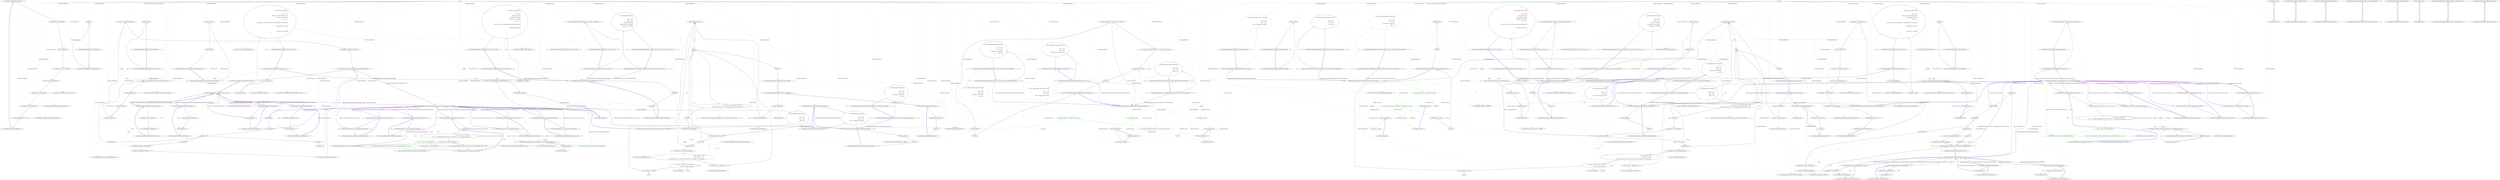 digraph  {
n0 [cluster="RestSharp.RestRequest.RestRequest()", label="Entry RestSharp.RestRequest.RestRequest()", span="36-36"];
n1 [cluster="RestSharp.RestRequest.RestRequest()", label="RequestFormat = DataFormat.Xml", span="38-38"];
n2 [cluster="RestSharp.RestRequest.RestRequest()", label="Method = Method.GET", span="39-39"];
n3 [cluster="RestSharp.RestRequest.RestRequest()", label="Parameters = new List<Parameter>()", span="40-40"];
n4 [cluster="RestSharp.RestRequest.RestRequest()", label="Files = new List<FileParameter>()", span="41-41"];
n9 [cluster="System.Collections.Generic.List<T>.List()", label="Entry System.Collections.Generic.List<T>.List()", span="0-0"];
n5 [cluster="RestSharp.RestRequest.RestRequest()", label="XmlSerializer = new XmlSerializer()", span="42-42"];
n6 [cluster="RestSharp.RestRequest.RestRequest()", label="JsonSerializer = new JsonSerializer()", span="43-43"];
n10 [cluster="RestSharp.Serializers.XmlSerializer.XmlSerializer()", label="Entry RestSharp.Serializers.XmlSerializer.XmlSerializer()", span="36-36"];
n7 [cluster="RestSharp.RestRequest.RestRequest()", label="OnBeforeDeserialization = r => { }", span="45-45"];
n11 [cluster="RestSharp.Serializers.JsonSerializer.JsonSerializer()", label="Entry RestSharp.Serializers.JsonSerializer.JsonSerializer()", span="12-12"];
n8 [cluster="RestSharp.RestRequest.RestRequest()", label="Exit RestSharp.RestRequest.RestRequest()", span="36-36"];
n12 [cluster="lambda expression", label="Entry lambda expression", span="45-45"];
n13 [cluster="lambda expression", label="Exit lambda expression", span="45-45"];
d147 [cluster="lambda expression", color=green, community=0, label="1: param.Name == p.Name", span="454-454"];
n148 [cluster="lambda expression", label="Exit lambda expression", span="454-454"];
d150 [cluster="lambda expression", color=green, community=0, label="1: param.Name == p.Name", span="456-456"];
n151 [cluster="lambda expression", label="Exit lambda expression", span="456-456"];
n14 [cluster="RestSharp.RestRequest.RestRequest(RestSharp.Method)", label="Entry RestSharp.RestRequest.RestRequest(RestSharp.Method)", span="52-52"];
n15 [cluster="RestSharp.RestRequest.RestRequest(RestSharp.Method)", label="Method = method", span="54-54"];
n16 [cluster="RestSharp.RestRequest.RestRequest(RestSharp.Method)", label="Exit RestSharp.RestRequest.RestRequest(RestSharp.Method)", span="52-52"];
n17 [cluster="RestSharp.RestRequest.RestRequest(string)", label="Entry RestSharp.RestRequest.RestRequest(string)", span="61-61"];
n18 [cluster="RestSharp.RestRequest.RestRequest(string)", label="Exit RestSharp.RestRequest.RestRequest(string)", span="61-61"];
n19 [cluster="RestSharp.RestRequest.RestRequest(string, RestSharp.Method)", label="Entry RestSharp.RestRequest.RestRequest(string, RestSharp.Method)", span="70-70"];
n20 [cluster="RestSharp.RestRequest.RestRequest(string, RestSharp.Method)", label="Resource = resource", span="72-72"];
n21 [cluster="RestSharp.RestRequest.RestRequest(string, RestSharp.Method)", label="Method = method", span="73-73"];
n22 [cluster="RestSharp.RestRequest.RestRequest(string, RestSharp.Method)", label="Exit RestSharp.RestRequest.RestRequest(string, RestSharp.Method)", span="70-70"];
n23 [cluster="RestSharp.RestRequest.RestRequest(System.Uri)", label="Entry RestSharp.RestRequest.RestRequest(System.Uri)", span="80-80"];
n24 [cluster="RestSharp.RestRequest.RestRequest(System.Uri)", label="Exit RestSharp.RestRequest.RestRequest(System.Uri)", span="80-80"];
n25 [cluster="RestSharp.RestRequest.RestRequest(System.Uri, RestSharp.Method)", label="Entry RestSharp.RestRequest.RestRequest(System.Uri, RestSharp.Method)", span="89-89"];
n26 [cluster="RestSharp.RestRequest.RestRequest(System.Uri, RestSharp.Method)", label="Exit RestSharp.RestRequest.RestRequest(System.Uri, RestSharp.Method)", span="89-89"];
n27 [cluster="RestSharp.RestRequest.AddFile(string, string, string)", label="Entry RestSharp.RestRequest.AddFile(string, string, string)", span="140-140"];
n28 [cluster="RestSharp.RestRequest.AddFile(string, string, string)", label="var f = new FileInfo(path)", span="142-142"];
n30 [cluster="RestSharp.RestRequest.AddFile(string, string, string)", label="return AddFile(new FileParameter\r\n            {\r\n                Name = name,\r\n                FileName = Path.GetFileName(\\npath),\r\n                ContentLength = fileLength,\r\n                Writer = s =>\r\n                {\r\n                    \\nusing (var file = new StreamReader(new FileStream(path, FileMode.Open)))\r\n                    {\r\n                        file.BaseStream.CopyTo(\\ns);\r\n                    }\r\n                },\r\n                ContentType = contentType\r\n            });", span="145-158"];
n35 [cluster="RestSharp.RestRequest.AddFile(RestSharp.FileParameter)", label="Entry RestSharp.RestRequest.AddFile(RestSharp.FileParameter)", span="638-638"];
n37 [cluster="lambda expression", label="var file = new StreamReader(new FileStream(path, FileMode.Open))", span="152-152"];
n29 [cluster="RestSharp.RestRequest.AddFile(string, string, string)", label="var fileLength = f.Length", span="143-143"];
n32 [cluster="System.IO.FileInfo.FileInfo(string)", label="Entry System.IO.FileInfo.FileInfo(string)", span="0-0"];
n31 [cluster="RestSharp.RestRequest.AddFile(string, string, string)", label="Exit RestSharp.RestRequest.AddFile(string, string, string)", span="140-140"];
n33 [cluster="RestSharp.FileParameter.FileParameter()", label="Entry RestSharp.FileParameter.FileParameter()", span="8-8"];
n34 [cluster="System.IO.Path.GetFileName(string)", label="Entry System.IO.Path.GetFileName(string)", span="0-0"];
n38 [cluster="lambda expression", label="file.BaseStream.CopyTo(s)", span="154-154"];
n187 [cluster="RestSharp.RestRequest.AddFile(RestSharp.FileParameter)", label="Files.Add(file)", span="640-640"];
n188 [cluster="RestSharp.RestRequest.AddFile(RestSharp.FileParameter)", label="return this;", span="642-642"];
n127 [cluster="System.Collections.Generic.List<T>.Add(T)", label="Entry System.Collections.Generic.List<T>.Add(T)", span="0-0"];
n189 [cluster="RestSharp.RestRequest.AddFile(RestSharp.FileParameter)", label="Exit RestSharp.RestRequest.AddFile(RestSharp.FileParameter)", span="638-638"];
n36 [cluster="lambda expression", label="Entry lambda expression", span="150-156"];
n40 [cluster="System.IO.StreamReader.StreamReader(System.IO.Stream)", label="Entry System.IO.StreamReader.StreamReader(System.IO.Stream)", span="0-0"];
n41 [cluster="System.IO.FileStream.FileStream(string, System.IO.FileMode)", label="Entry System.IO.FileStream.FileStream(string, System.IO.FileMode)", span="0-0"];
n39 [cluster="lambda expression", label="Exit lambda expression", span="150-156"];
n42 [cluster="System.IO.Stream.CopyTo(System.IO.Stream)", label="Entry System.IO.Stream.CopyTo(System.IO.Stream)", span="0-0"];
n43 [cluster="RestSharp.RestRequest.AddFile(string, byte[], string, string)", label="Entry RestSharp.RestRequest.AddFile(string, byte[], string, string)", span="169-169"];
n44 [cluster="RestSharp.RestRequest.AddFile(string, byte[], string, string)", label="return AddFile(FileParameter.Create(name, bytes, fileName, contentType));", span="171-171"];
n45 [cluster="RestSharp.RestRequest.AddFile(string, byte[], string, string)", label="Exit RestSharp.RestRequest.AddFile(string, byte[], string, string)", span="169-169"];
n46 [cluster="RestSharp.FileParameter.Create(string, byte[], string, string)", label="Entry RestSharp.FileParameter.Create(string, byte[], string, string)", span="18-18"];
n47 [cluster="RestSharp.RestRequest.AddFile(string, System.Action<System.IO.Stream>, string, long, string)", label="Entry RestSharp.RestRequest.AddFile(string, System.Action<System.IO.Stream>, string, long, string)", span="183-183"];
n48 [cluster="RestSharp.RestRequest.AddFile(string, System.Action<System.IO.Stream>, string, long, string)", label="return AddFile(new FileParameter\r\n            {\r\n                Name = name,\r\n                Writer = writer,\r\n                \\nFileName = fileName,\r\n                ContentLength = contentLength,\r\n                ContentType = contentType\r\n            });", span="186-193"];
n49 [cluster="RestSharp.RestRequest.AddFile(string, System.Action<System.IO.Stream>, string, long, string)", label="Exit RestSharp.RestRequest.AddFile(string, System.Action<System.IO.Stream>, string, long, string)", span="183-183"];
n50 [cluster="RestSharp.RestRequest.AddFileBytes(string, byte[], string, string)", label="Entry RestSharp.RestRequest.AddFileBytes(string, byte[], string, string)", span="204-204"];
n51 [cluster="RestSharp.RestRequest.AddFileBytes(string, byte[], string, string)", label="long length = bytes.Length", span="207-207"];
n52 [cluster="RestSharp.RestRequest.AddFileBytes(string, byte[], string, string)", label="return AddFile(new FileParameter\r\n            {\r\n                Name = name,\r\n                FileName = filename,\r\n                \\nContentLength = length,\r\n                ContentType = contentType,\r\n                Writer = s =>\r\n                {\r\n                    \\nusing (var file = new StreamReader(new MemoryStream(bytes)))\r\n                    {\r\n                        file.BaseStream.CopyTo(\\ns);\r\n                    }\r\n                }\r\n            });", span="209-222"];
n55 [cluster="lambda expression", label="var file = new StreamReader(new MemoryStream(bytes))", span="217-217"];
n53 [cluster="RestSharp.RestRequest.AddFileBytes(string, byte[], string, string)", label="Exit RestSharp.RestRequest.AddFileBytes(string, byte[], string, string)", span="204-204"];
n56 [cluster="lambda expression", label="file.BaseStream.CopyTo(s)", span="219-219"];
n54 [cluster="lambda expression", label="Entry lambda expression", span="215-221"];
n58 [cluster="System.IO.MemoryStream.MemoryStream(byte[])", label="Entry System.IO.MemoryStream.MemoryStream(byte[])", span="0-0"];
n57 [cluster="lambda expression", label="Exit lambda expression", span="215-221"];
n59 [cluster="RestSharp.RestRequest.AddBody(object, string)", label="Entry RestSharp.RestRequest.AddBody(object, string)", span="232-232"];
n60 [cluster="RestSharp.RestRequest.AddBody(object, string)", label="string serialized", span="234-234"];
n64 [cluster="RestSharp.RestRequest.AddBody(object, string)", label="serialized = JsonSerializer.Serialize(obj)", span="241-241"];
n67 [cluster="RestSharp.RestRequest.AddBody(object, string)", label="XmlSerializer.Namespace = xmlNamespace", span="246-246"];
n68 [cluster="RestSharp.RestRequest.AddBody(object, string)", label="serialized = XmlSerializer.Serialize(obj)", span="247-247"];
n75 [cluster="RestSharp.RestRequest.AddParameter(string, object, RestSharp.ParameterType)", label="Entry RestSharp.RestRequest.AddParameter(string, object, RestSharp.ParameterType)", span="419-419"];
n76 [cluster="RestSharp.RestRequest.AddBody(object)", label="Entry RestSharp.RestRequest.AddBody(object)", span="269-269"];
n77 [cluster="RestSharp.RestRequest.AddBody(object)", label="return AddBody(obj, '''');", span="271-271"];
n79 [cluster="RestSharp.RestRequest.AddJsonBody(object)", label="Entry RestSharp.RestRequest.AddJsonBody(object)", span="279-279"];
n83 [cluster="RestSharp.RestRequest.AddXmlBody(object)", label="Entry RestSharp.RestRequest.AddXmlBody(object)", span="291-291"];
n87 [cluster="RestSharp.RestRequest.AddXmlBody(object, string)", label="Entry RestSharp.RestRequest.AddXmlBody(object, string)", span="305-305"];
n61 [cluster="RestSharp.RestRequest.AddBody(object, string)", label="string contentType", span="235-235"];
n62 [cluster="RestSharp.RestRequest.AddBody(object, string)", label=RequestFormat, span="238-238"];
n63 [cluster="RestSharp.RestRequest.AddBody(object, string)", label="DataFormat.Json", span="240-240"];
n66 [cluster="RestSharp.RestRequest.AddBody(object, string)", label="DataFormat.Xml", span="245-245"];
n70 [cluster="RestSharp.RestRequest.AddBody(object, string)", label="serialized = ''''", span="252-252"];
n65 [cluster="RestSharp.RestRequest.AddBody(object, string)", label="contentType = JsonSerializer.ContentType", span="242-242"];
n74 [cluster="RestSharp.Serializers.ISerializer.Serialize(object)", label="Entry RestSharp.Serializers.ISerializer.Serialize(object)", span="22-22"];
n72 [cluster="RestSharp.RestRequest.AddBody(object, string)", label="return AddParameter(contentType, serialized, ParameterType.RequestBody);", span="260-260"];
n69 [cluster="RestSharp.RestRequest.AddBody(object, string)", label="contentType = XmlSerializer.ContentType", span="248-248"];
n71 [cluster="RestSharp.RestRequest.AddBody(object, string)", label="contentType = ''''", span="253-253"];
n73 [cluster="RestSharp.RestRequest.AddBody(object, string)", label="Exit RestSharp.RestRequest.AddBody(object, string)", span="232-232"];
n131 [cluster="RestSharp.RestRequest.AddParameter(string, object, RestSharp.ParameterType)", label="return AddParameter(new Parameter\r\n            {\r\n                Name = name,\r\n                Value = value,\r\n                \\nType = type\r\n            });", span="421-426"];
n123 [cluster="RestSharp.RestRequest.AddParameter(RestSharp.Parameter)", label="Entry RestSharp.RestRequest.AddParameter(RestSharp.Parameter)", span="385-385"];
n161 [cluster="RestSharp.RestRequest.AddHeader(string, string)", label="Entry RestSharp.RestRequest.AddHeader(string, string)", span="502-502"];
n166 [cluster="RestSharp.RestRequest.AddHeader(string, string)", label="return AddParameter(name, value, ParameterType.HttpHeader);", span="510-510"];
d166 [cluster="RestSharp.RestRequest.AddHeader(string, string)", color=green, community=0, label="0: return AddParameter(name, value, ParameterType.HttpHeader);", span="510-510"];
n175 [cluster="RestSharp.RestRequest.AddCookie(string, string)", label="Entry RestSharp.RestRequest.AddCookie(string, string)", span="519-519"];
n176 [cluster="RestSharp.RestRequest.AddCookie(string, string)", label="return AddParameter(name, value, ParameterType.Cookie);", span="521-521"];
n178 [cluster="RestSharp.RestRequest.AddUrlSegment(string, string)", label="Entry RestSharp.RestRequest.AddUrlSegment(string, string)", span="530-530"];
n179 [cluster="RestSharp.RestRequest.AddUrlSegment(string, string)", label="return AddParameter(name, value, ParameterType.UrlSegment);", span="532-532"];
n181 [cluster="RestSharp.RestRequest.AddQueryParameter(string, string)", label="Entry RestSharp.RestRequest.AddQueryParameter(string, string)", span="541-541"];
n182 [cluster="RestSharp.RestRequest.AddQueryParameter(string, string)", label="return AddParameter(name, value, ParameterType.QueryString);", span="543-543"];
n190 [cluster="RestSharp.RestRequest.AddUrlSegment(string, object)", label="Entry RestSharp.RestRequest.AddUrlSegment(string, object)", span="651-651"];
n132 [cluster="RestSharp.RestRequest.AddParameter(string, object, RestSharp.ParameterType)", label="Exit RestSharp.RestRequest.AddParameter(string, object, RestSharp.ParameterType)", span="419-419"];
n130 [cluster="RestSharp.Parameter.Parameter()", label="Entry RestSharp.Parameter.Parameter()", span="23-23"];
n78 [cluster="RestSharp.RestRequest.AddBody(object)", label="Exit RestSharp.RestRequest.AddBody(object)", span="269-269"];
n80 [cluster="RestSharp.RestRequest.AddJsonBody(object)", label="RequestFormat = DataFormat.Json", span="281-281"];
n81 [cluster="RestSharp.RestRequest.AddJsonBody(object)", label="return AddBody(obj, '''');", span="283-283"];
n82 [cluster="RestSharp.RestRequest.AddJsonBody(object)", label="Exit RestSharp.RestRequest.AddJsonBody(object)", span="279-279"];
n84 [cluster="RestSharp.RestRequest.AddXmlBody(object)", label="RequestFormat = DataFormat.Xml", span="293-293"];
n85 [cluster="RestSharp.RestRequest.AddXmlBody(object)", label="return AddBody(obj, '''');", span="295-295"];
n86 [cluster="RestSharp.RestRequest.AddXmlBody(object)", label="Exit RestSharp.RestRequest.AddXmlBody(object)", span="291-291"];
n88 [cluster="RestSharp.RestRequest.AddXmlBody(object, string)", label="RequestFormat = DataFormat.Xml", span="307-307"];
n89 [cluster="RestSharp.RestRequest.AddXmlBody(object, string)", label="return AddBody(obj, xmlNamespace);", span="309-309"];
n90 [cluster="RestSharp.RestRequest.AddXmlBody(object, string)", label="Exit RestSharp.RestRequest.AddXmlBody(object, string)", span="305-305"];
n91 [cluster="RestSharp.RestRequest.AddObject(object, params string[])", label="Entry RestSharp.RestRequest.AddObject(object, params string[])", span="321-321"];
n92 [cluster="RestSharp.RestRequest.AddObject(object, params string[])", label="var type = obj.GetType()", span="324-324"];
n95 [cluster="RestSharp.RestRequest.AddObject(object, params string[])", label="var isAllowed = includedProperties.Length == 0 ||\r\n                                includedProperties.Length > 0 && includedProperties.Contains(\\nprop.Name)", span="329-330"];
n98 [cluster="RestSharp.RestRequest.AddObject(object, params string[])", label="var val = prop.GetValue(obj, null)", span="336-336"];
n119 [cluster="RestSharp.RestRequest.AddObject(object)", label="Entry RestSharp.RestRequest.AddObject(object)", span="373-373"];
n93 [cluster="RestSharp.RestRequest.AddObject(object, params string[])", label="var props = type.GetProperties()", span="325-325"];
n109 [cluster="object.GetType()", label="Entry object.GetType()", span="0-0"];
n94 [cluster="RestSharp.RestRequest.AddObject(object, params string[])", label=props, span="327-327"];
n110 [cluster="System.Type.GetProperties()", label="Entry System.Type.GetProperties()", span="0-0"];
n97 [cluster="RestSharp.RestRequest.AddObject(object, params string[])", label="var propType = prop.PropertyType", span="335-335"];
n106 [cluster="RestSharp.RestRequest.AddObject(object, params string[])", label="AddParameter(prop.Name, val)", span="362-362"];
n107 [cluster="RestSharp.RestRequest.AddObject(object, params string[])", label="return this;", span="365-365"];
n96 [cluster="RestSharp.RestRequest.AddObject(object, params string[])", label="!isAllowed", span="332-332"];
n111 [cluster="System.Collections.Generic.IEnumerable<TSource>.Contains<TSource>(TSource)", label="Entry System.Collections.Generic.IEnumerable<TSource>.Contains<TSource>(TSource)", span="0-0"];
n100 [cluster="RestSharp.RestRequest.AddObject(object, params string[])", label="propType.IsArray", span="341-341"];
n101 [cluster="RestSharp.RestRequest.AddObject(object, params string[])", label="var elementType = propType.GetElementType()", span="343-343"];
n99 [cluster="RestSharp.RestRequest.AddObject(object, params string[])", label="val == null", span="338-338"];
n102 [cluster="RestSharp.RestRequest.AddObject(object, params string[])", label="((Array) val).Length > 0 &&\r\n                        elementType != null &&\r\n                        (elementType.IsPrimitive || \\nelementType.IsValueType || elementType == typeof(string))", span="345-347"];
n103 [cluster="RestSharp.RestRequest.AddObject(object, params string[])", label="var values = (from object item in (Array) val\r\n                            select item.ToString()).ToArray()", span="350-351"];
n105 [cluster="RestSharp.RestRequest.AddObject(object, params string[])", label="val = string.Join('','', (string[]) val)", span="358-358"];
n112 [cluster="System.Reflection.PropertyInfo.GetValue(object, object[])", label="Entry System.Reflection.PropertyInfo.GetValue(object, object[])", span="0-0"];
n113 [cluster="System.Type.GetElementType()", label="Entry System.Type.GetElementType()", span="0-0"];
n104 [cluster="RestSharp.RestRequest.AddObject(object, params string[])", label="val = string.Join('','', values)", span="353-353"];
n114 [cluster="object.ToString()", label="Entry object.ToString()", span="0-0"];
n117 [cluster="string.Join(string, params string[])", label="Entry string.Join(string, params string[])", span="0-0"];
n118 [cluster="RestSharp.RestRequest.AddParameter(string, object)", label="Entry RestSharp.RestRequest.AddParameter(string, object)", span="398-398"];
n108 [cluster="RestSharp.RestRequest.AddObject(object, params string[])", label="Exit RestSharp.RestRequest.AddObject(object, params string[])", span="321-321"];
n128 [cluster="RestSharp.RestRequest.AddParameter(string, object)", label="return AddParameter(new Parameter\r\n            {\r\n                Name = name,\r\n                Value = value,\r\n                \\nType = ParameterType.GetOrPost\r\n            });", span="400-405"];
n129 [cluster="RestSharp.RestRequest.AddParameter(string, object)", label="Exit RestSharp.RestRequest.AddParameter(string, object)", span="398-398"];
n120 [cluster="RestSharp.RestRequest.AddObject(object)", label="AddObject(obj, new string[] { })", span="375-375"];
n121 [cluster="RestSharp.RestRequest.AddObject(object)", label="return this;", span="377-377"];
n122 [cluster="RestSharp.RestRequest.AddObject(object)", label="Exit RestSharp.RestRequest.AddObject(object)", span="373-373"];
n124 [cluster="RestSharp.RestRequest.AddParameter(RestSharp.Parameter)", label="Parameters.Add(p)", span="387-387"];
n125 [cluster="RestSharp.RestRequest.AddParameter(RestSharp.Parameter)", label="return this;", span="389-389"];
n126 [cluster="RestSharp.RestRequest.AddParameter(RestSharp.Parameter)", label="Exit RestSharp.RestRequest.AddParameter(RestSharp.Parameter)", span="385-385"];
n133 [cluster="RestSharp.RestRequest.AddParameter(string, object, string, RestSharp.ParameterType)", label="Entry RestSharp.RestRequest.AddParameter(string, object, string, RestSharp.ParameterType)", span="441-441"];
n134 [cluster="RestSharp.RestRequest.AddParameter(string, object, string, RestSharp.ParameterType)", label="return AddParameter(new Parameter\r\n            {\r\n                Name = name,\r\n                Value = value,\r\n                \\nContentType = contentType,\r\n                Type = type\r\n            });", span="443-449"];
n135 [cluster="RestSharp.RestRequest.AddParameter(string, object, string, RestSharp.ParameterType)", label="Exit RestSharp.RestRequest.AddParameter(string, object, string, RestSharp.ParameterType)", span="441-441"];
n136 [cluster="RestSharp.RestRequest.AddOrUpdateParameter(RestSharp.Parameter)", label="Entry RestSharp.RestRequest.AddOrUpdateParameter(RestSharp.Parameter)", span="452-452"];
n137 [cluster="RestSharp.RestRequest.AddOrUpdateParameter(RestSharp.Parameter)", label="Parameters.Any(param => param.Name == p.Name)", span="454-454"];
n138 [cluster="RestSharp.RestRequest.AddOrUpdateParameter(RestSharp.Parameter)", label="var parameter = Parameters.First(param => param.Name == p.Name)", span="456-456"];
n139 [cluster="RestSharp.RestRequest.AddOrUpdateParameter(RestSharp.Parameter)", label="parameter.Value = p.Value", span="457-457"];
n141 [cluster="RestSharp.RestRequest.AddOrUpdateParameter(RestSharp.Parameter)", label="Parameters.Add(p)", span="461-461"];
d137 [cluster="RestSharp.RestRequest.AddOrUpdateParameter(RestSharp.Parameter)", color=green, community=0, label="2: Parameters.Any(param => param.Name == p.Name)", span="454-454"];
d138 [cluster="RestSharp.RestRequest.AddOrUpdateParameter(RestSharp.Parameter)", color=green, community=0, label="2: var parameter = Parameters.First(param => param.Name == p.Name)", span="456-456"];
n147 [cluster="lambda expression", label="param.Name == p.Name", span="454-454"];
n150 [cluster="lambda expression", label="param.Name == p.Name", span="456-456"];
n146 [cluster="lambda expression", label="Entry lambda expression", span="454-454"];
n149 [cluster="lambda expression", label="Entry lambda expression", span="456-456"];
n140 [cluster="RestSharp.RestRequest.AddOrUpdateParameter(RestSharp.Parameter)", label="return this;", span="458-458"];
n143 [cluster="RestSharp.RestRequest.AddOrUpdateParameter(RestSharp.Parameter)", label="Exit RestSharp.RestRequest.AddOrUpdateParameter(RestSharp.Parameter)", span="452-452"];
n142 [cluster="RestSharp.RestRequest.AddOrUpdateParameter(RestSharp.Parameter)", label="return this;", span="462-462"];
n152 [cluster="RestSharp.RestRequest.AddOrUpdateParameter(string, object)", label="Entry RestSharp.RestRequest.AddOrUpdateParameter(string, object)", span="465-465"];
n153 [cluster="RestSharp.RestRequest.AddOrUpdateParameter(string, object)", label="return AddOrUpdateParameter(new Parameter\r\n            {\r\n                Name = name,\r\n                Value = value,\r\n                \\nType = ParameterType.GetOrPost\r\n            });", span="467-472"];
d153 [cluster="RestSharp.RestRequest.AddOrUpdateParameter(string, object)", color=green, community=0, label="2: return AddOrUpdateParameter(new Parameter\r\n            {\r\n                Name = name,\r\n                Value = value,\r\n                \\nType = ParameterType.GetOrPost\r\n            });", span="467-472"];
n154 [cluster="RestSharp.RestRequest.AddOrUpdateParameter(string, object)", label="Exit RestSharp.RestRequest.AddOrUpdateParameter(string, object)", span="465-465"];
n155 [cluster="RestSharp.RestRequest.AddOrUpdateParameter(string, object, RestSharp.ParameterType)", label="Entry RestSharp.RestRequest.AddOrUpdateParameter(string, object, RestSharp.ParameterType)", span="475-475"];
n156 [cluster="RestSharp.RestRequest.AddOrUpdateParameter(string, object, RestSharp.ParameterType)", label="return AddOrUpdateParameter(new Parameter\r\n            {\r\n                Name = name,\r\n                Value = value,\r\n                \\nType = type\r\n            });", span="477-482"];
n157 [cluster="RestSharp.RestRequest.AddOrUpdateParameter(string, object, RestSharp.ParameterType)", label="Exit RestSharp.RestRequest.AddOrUpdateParameter(string, object, RestSharp.ParameterType)", span="475-475"];
n158 [cluster="RestSharp.RestRequest.AddOrUpdateParameter(string, object, string, RestSharp.ParameterType)", label="Entry RestSharp.RestRequest.AddOrUpdateParameter(string, object, string, RestSharp.ParameterType)", span="485-485"];
n159 [cluster="RestSharp.RestRequest.AddOrUpdateParameter(string, object, string, RestSharp.ParameterType)", label="return AddOrUpdateParameter(new Parameter\r\n            {\r\n                Name = name,\r\n                Value = value,\r\n                \\nContentType = contentType,\r\n                Type = type\r\n            });", span="487-493"];
d159 [cluster="RestSharp.RestRequest.AddOrUpdateParameter(string, object, string, RestSharp.ParameterType)", color=green, community=0, label="2: return AddOrUpdateParameter(new Parameter\r\n            {\r\n                Name = name,\r\n                Value = value,\r\n                \\nContentType = contentType,\r\n                Type = type\r\n            });", span="487-493"];
n160 [cluster="RestSharp.RestRequest.AddOrUpdateParameter(string, object, string, RestSharp.ParameterType)", label="Exit RestSharp.RestRequest.AddOrUpdateParameter(string, object, string, RestSharp.ParameterType)", span="485-485"];
n162 [cluster="RestSharp.RestRequest.AddHeader(string, string)", label="string portSplit = @'':\d+''", span="504-504"];
n164 [cluster="RestSharp.RestRequest.AddHeader(string, string)", label="name == ''Host'' && invalidHost(value)", span="508-508"];
d164 [cluster="RestSharp.RestRequest.AddHeader(string, string)", color=green, community=0, label="2: name == ''Host'' && invalidHost(value)", span="508-508"];
n163 [cluster="RestSharp.RestRequest.AddHeader(string, string)", label="Func<string, bool> invalidHost =\r\n                host => Uri.CheckHostName(Regex.Split(host, portSplit)[0]) == UriHostNameType.Unknown", span="505-506"];
n171 [cluster="lambda expression", label="Uri.CheckHostName(Regex.Split(host, portSplit)[0]) == UriHostNameType.Unknown", span="506-506"];
n165 [cluster="RestSharp.RestRequest.AddHeader(string, string)", label="throw new ArgumentException(''The specified value is not a valid Host header string.'', ''value'');", span="509-509"];
n168 [cluster="System.Func<T, TResult>.Invoke(T)", label="Entry System.Func<T, TResult>.Invoke(T)", span="0-0"];
n167 [cluster="RestSharp.RestRequest.AddHeader(string, string)", label="Exit RestSharp.RestRequest.AddHeader(string, string)", span="502-502"];
n169 [cluster="System.ArgumentException.ArgumentException(string, string)", label="Entry System.ArgumentException.ArgumentException(string, string)", span="0-0"];
d165 [cluster="RestSharp.RestRequest.AddHeader(string, string)", color=green, community=0, label="2: throw new ArgumentException(''The specified value is not a valid Host header string.'', ''value'');", span="509-509"];
n170 [cluster="lambda expression", label="Entry lambda expression", span="506-506"];
n172 [cluster="lambda expression", label="Exit lambda expression", span="506-506"];
n173 [cluster="System.Text.RegularExpressions.Regex.Split(string, string)", label="Entry System.Text.RegularExpressions.Regex.Split(string, string)", span="0-0"];
n174 [cluster="System.Uri.CheckHostName(string)", label="Entry System.Uri.CheckHostName(string)", span="0-0"];
n177 [cluster="RestSharp.RestRequest.AddCookie(string, string)", label="Exit RestSharp.RestRequest.AddCookie(string, string)", span="519-519"];
n180 [cluster="RestSharp.RestRequest.AddUrlSegment(string, string)", label="Exit RestSharp.RestRequest.AddUrlSegment(string, string)", span="530-530"];
n183 [cluster="RestSharp.RestRequest.AddQueryParameter(string, string)", label="Exit RestSharp.RestRequest.AddQueryParameter(string, string)", span="541-541"];
n184 [cluster="RestSharp.RestRequest.IncreaseNumAttempts()", label="Entry RestSharp.RestRequest.IncreaseNumAttempts()", span="624-624"];
n185 [cluster="RestSharp.RestRequest.IncreaseNumAttempts()", label="Attempts++", span="626-626"];
n186 [cluster="RestSharp.RestRequest.IncreaseNumAttempts()", label="Exit RestSharp.RestRequest.IncreaseNumAttempts()", span="624-624"];
n191 [cluster="RestSharp.RestRequest.AddUrlSegment(string, object)", label="return AddParameter(name, value, ParameterType.UrlSegment);", span="653-653"];
n192 [cluster="RestSharp.RestRequest.AddUrlSegment(string, object)", label="Exit RestSharp.RestRequest.AddUrlSegment(string, object)", span="651-651"];
m0_117 [cluster="string.Join(string, params string[])", file="RestRequest.cs", label="Entry string.Join(string, params string[])", span="0-0"];
m0_32 [cluster="System.IO.FileInfo.FileInfo(string)", file="RestRequest.cs", label="Entry System.IO.FileInfo.FileInfo(string)", span="0-0"];
m0_27 [cluster="RestSharp.RestRequest.AddFile(string, string, string)", file="RestRequest.cs", label="Entry RestSharp.RestRequest.AddFile(string, string, string)", span="140-140"];
m0_28 [cluster="RestSharp.RestRequest.AddFile(string, string, string)", file="RestRequest.cs", label="var f = new FileInfo(path)", span="142-142"];
m0_30 [cluster="RestSharp.RestRequest.AddFile(string, string, string)", file="RestRequest.cs", label="return AddFile(new FileParameter\r\n            {\r\n                Name = name,\r\n                FileName = Path.GetFileName(\\npath),\r\n                ContentLength = fileLength,\r\n                Writer = s =>\r\n                {\r\n                    \\nusing (var file = new StreamReader(new FileStream(path, FileMode.Open)))\r\n                    {\r\n                        file.BaseStream.CopyTo(\\ns);\r\n                    }\r\n                },\r\n                ContentType = contentType\r\n            });", span="145-158"];
m0_29 [cluster="RestSharp.RestRequest.AddFile(string, string, string)", file="RestRequest.cs", label="var fileLength = f.Length", span="143-143"];
m0_31 [cluster="RestSharp.RestRequest.AddFile(string, string, string)", file="RestRequest.cs", label="Exit RestSharp.RestRequest.AddFile(string, string, string)", span="140-140"];
m0_184 [cluster="RestSharp.RestRequest.IncreaseNumAttempts()", file="RestRequest.cs", label="Entry RestSharp.RestRequest.IncreaseNumAttempts()", span="624-624"];
m0_185 [cluster="RestSharp.RestRequest.IncreaseNumAttempts()", file="RestRequest.cs", label="Attempts++", span="626-626"];
m0_186 [cluster="RestSharp.RestRequest.IncreaseNumAttempts()", file="RestRequest.cs", label="Exit RestSharp.RestRequest.IncreaseNumAttempts()", span="624-624"];
m0_111 [cluster="System.Collections.Generic.IEnumerable<TSource>.Contains<TSource>(TSource)", file="RestRequest.cs", label="Entry System.Collections.Generic.IEnumerable<TSource>.Contains<TSource>(TSource)", span="0-0"];
m0_11 [cluster="RestSharp.Serializers.JsonSerializer.JsonSerializer()", file="RestRequest.cs", label="Entry RestSharp.Serializers.JsonSerializer.JsonSerializer()", span="12-12"];
m0_0 [cluster="RestSharp.RestRequest.RestRequest()", file="RestRequest.cs", label="Entry RestSharp.RestRequest.RestRequest()", span="36-36"];
m0_1 [cluster="RestSharp.RestRequest.RestRequest()", file="RestRequest.cs", label="RequestFormat = DataFormat.Xml", span="38-38"];
m0_2 [cluster="RestSharp.RestRequest.RestRequest()", file="RestRequest.cs", label="Method = Method.GET", span="39-39"];
m0_3 [cluster="RestSharp.RestRequest.RestRequest()", file="RestRequest.cs", label="Parameters = new List<Parameter>()", span="40-40"];
m0_4 [cluster="RestSharp.RestRequest.RestRequest()", file="RestRequest.cs", label="Files = new List<FileParameter>()", span="41-41"];
m0_5 [cluster="RestSharp.RestRequest.RestRequest()", file="RestRequest.cs", label="XmlSerializer = new XmlSerializer()", span="42-42"];
m0_6 [cluster="RestSharp.RestRequest.RestRequest()", file="RestRequest.cs", label="JsonSerializer = new JsonSerializer()", span="43-43"];
m0_7 [cluster="RestSharp.RestRequest.RestRequest()", file="RestRequest.cs", label="OnBeforeDeserialization = r => { }", span="45-45"];
m0_8 [cluster="RestSharp.RestRequest.RestRequest()", file="RestRequest.cs", label="Exit RestSharp.RestRequest.RestRequest()", span="36-36"];
m0_10 [cluster="RestSharp.Serializers.XmlSerializer.XmlSerializer()", file="RestRequest.cs", label="Entry RestSharp.Serializers.XmlSerializer.XmlSerializer()", span="36-36"];
m0_190 [cluster="RestSharp.RestRequest.AddUrlSegment(string, object)", file="RestRequest.cs", label="Entry RestSharp.RestRequest.AddUrlSegment(string, object)", span="651-651"];
m0_191 [cluster="RestSharp.RestRequest.AddUrlSegment(string, object)", file="RestRequest.cs", label="return AddParameter(name, value, ParameterType.UrlSegment);", span="653-653"];
m0_192 [cluster="RestSharp.RestRequest.AddUrlSegment(string, object)", file="RestRequest.cs", label="Exit RestSharp.RestRequest.AddUrlSegment(string, object)", span="651-651"];
m0_110 [cluster="System.Type.GetProperties()", file="RestRequest.cs", label="Entry System.Type.GetProperties()", span="0-0"];
m0_181 [cluster="RestSharp.RestRequest.AddQueryParameter(string, string)", file="RestRequest.cs", label="Entry RestSharp.RestRequest.AddQueryParameter(string, string)", span="541-541"];
m0_182 [cluster="RestSharp.RestRequest.AddQueryParameter(string, string)", file="RestRequest.cs", label="return AddParameter(name, value, ParameterType.QueryString);", span="543-543"];
m0_183 [cluster="RestSharp.RestRequest.AddQueryParameter(string, string)", file="RestRequest.cs", label="Exit RestSharp.RestRequest.AddQueryParameter(string, string)", span="541-541"];
m0_133 [cluster="RestSharp.RestRequest.AddParameter(string, object, string, RestSharp.ParameterType)", file="RestRequest.cs", label="Entry RestSharp.RestRequest.AddParameter(string, object, string, RestSharp.ParameterType)", span="441-441"];
m0_134 [cluster="RestSharp.RestRequest.AddParameter(string, object, string, RestSharp.ParameterType)", file="RestRequest.cs", label="return AddParameter(new Parameter\r\n            {\r\n                Name = name,\r\n                Value = value,\r\n                \\nContentType = contentType,\r\n                Type = type\r\n            });", span="443-449"];
m0_135 [cluster="RestSharp.RestRequest.AddParameter(string, object, string, RestSharp.ParameterType)", file="RestRequest.cs", label="Exit RestSharp.RestRequest.AddParameter(string, object, string, RestSharp.ParameterType)", span="441-441"];
m0_178 [cluster="RestSharp.RestRequest.AddUrlSegment(string, string)", file="RestRequest.cs", label="Entry RestSharp.RestRequest.AddUrlSegment(string, string)", span="530-530"];
m0_179 [cluster="RestSharp.RestRequest.AddUrlSegment(string, string)", file="RestRequest.cs", label="return AddParameter(name, value, ParameterType.UrlSegment);", span="532-532"];
m0_180 [cluster="RestSharp.RestRequest.AddUrlSegment(string, string)", file="RestRequest.cs", label="Exit RestSharp.RestRequest.AddUrlSegment(string, string)", span="530-530"];
m0_17 [cluster="RestSharp.RestRequest.RestRequest(string)", file="RestRequest.cs", label="Entry RestSharp.RestRequest.RestRequest(string)", span="61-61"];
m0_18 [cluster="RestSharp.RestRequest.RestRequest(string)", file="RestRequest.cs", label="Exit RestSharp.RestRequest.RestRequest(string)", span="61-61"];
m0_136 [cluster="RestSharp.RestRequest.AddOrUpdateParameter(RestSharp.Parameter)", file="RestRequest.cs", label="Entry RestSharp.RestRequest.AddOrUpdateParameter(RestSharp.Parameter)", span="452-452"];
m0_137 [cluster="RestSharp.RestRequest.AddOrUpdateParameter(RestSharp.Parameter)", color=green, community=0, file="RestRequest.cs", label="2: Parameters.Any(param => param.Name == p.Name)", span="454-454"];
m0_138 [cluster="RestSharp.RestRequest.AddOrUpdateParameter(RestSharp.Parameter)", color=green, community=0, file="RestRequest.cs", label="2: var parameter = Parameters.First(param => param.Name == p.Name)", span="456-456"];
m0_139 [cluster="RestSharp.RestRequest.AddOrUpdateParameter(RestSharp.Parameter)", file="RestRequest.cs", label="parameter.Value = p.Value", span="457-457"];
m0_141 [cluster="RestSharp.RestRequest.AddOrUpdateParameter(RestSharp.Parameter)", file="RestRequest.cs", label="Parameters.Add(p)", span="461-461"];
m0_140 [cluster="RestSharp.RestRequest.AddOrUpdateParameter(RestSharp.Parameter)", file="RestRequest.cs", label="return this;", span="458-458"];
m0_142 [cluster="RestSharp.RestRequest.AddOrUpdateParameter(RestSharp.Parameter)", file="RestRequest.cs", label="return this;", span="462-462"];
m0_143 [cluster="RestSharp.RestRequest.AddOrUpdateParameter(RestSharp.Parameter)", file="RestRequest.cs", label="Exit RestSharp.RestRequest.AddOrUpdateParameter(RestSharp.Parameter)", span="452-452"];
m0_174 [cluster="System.Uri.CheckHostName(string)", file="RestRequest.cs", label="Entry System.Uri.CheckHostName(string)", span="0-0"];
m0_40 [cluster="System.IO.StreamReader.StreamReader(System.IO.Stream)", file="RestRequest.cs", label="Entry System.IO.StreamReader.StreamReader(System.IO.Stream)", span="0-0"];
m0_175 [cluster="RestSharp.RestRequest.AddCookie(string, string)", file="RestRequest.cs", label="Entry RestSharp.RestRequest.AddCookie(string, string)", span="519-519"];
m0_176 [cluster="RestSharp.RestRequest.AddCookie(string, string)", file="RestRequest.cs", label="return AddParameter(name, value, ParameterType.Cookie);", span="521-521"];
m0_177 [cluster="RestSharp.RestRequest.AddCookie(string, string)", file="RestRequest.cs", label="Exit RestSharp.RestRequest.AddCookie(string, string)", span="519-519"];
m0_9 [cluster="System.Collections.Generic.List<T>.List()", file="RestRequest.cs", label="Entry System.Collections.Generic.List<T>.List()", span="0-0"];
m0_14 [cluster="RestSharp.RestRequest.RestRequest(RestSharp.Method)", file="RestRequest.cs", label="Entry RestSharp.RestRequest.RestRequest(RestSharp.Method)", span="52-52"];
m0_15 [cluster="RestSharp.RestRequest.RestRequest(RestSharp.Method)", file="RestRequest.cs", label="Method = method", span="54-54"];
m0_16 [cluster="RestSharp.RestRequest.RestRequest(RestSharp.Method)", file="RestRequest.cs", label="Exit RestSharp.RestRequest.RestRequest(RestSharp.Method)", span="52-52"];
m0_50 [cluster="RestSharp.RestRequest.AddFileBytes(string, byte[], string, string)", file="RestRequest.cs", label="Entry RestSharp.RestRequest.AddFileBytes(string, byte[], string, string)", span="204-204"];
m0_51 [cluster="RestSharp.RestRequest.AddFileBytes(string, byte[], string, string)", file="RestRequest.cs", label="long length = bytes.Length", span="207-207"];
m0_52 [cluster="RestSharp.RestRequest.AddFileBytes(string, byte[], string, string)", file="RestRequest.cs", label="return AddFile(new FileParameter\r\n            {\r\n                Name = name,\r\n                FileName = filename,\r\n                \\nContentLength = length,\r\n                ContentType = contentType,\r\n                Writer = s =>\r\n                {\r\n                    \\nusing (var file = new StreamReader(new MemoryStream(bytes)))\r\n                    {\r\n                        file.BaseStream.CopyTo(\\ns);\r\n                    }\r\n                }\r\n            });", span="209-222"];
m0_53 [cluster="RestSharp.RestRequest.AddFileBytes(string, byte[], string, string)", file="RestRequest.cs", label="Exit RestSharp.RestRequest.AddFileBytes(string, byte[], string, string)", span="204-204"];
m0_161 [cluster="RestSharp.RestRequest.AddHeader(string, string)", file="RestRequest.cs", label="Entry RestSharp.RestRequest.AddHeader(string, string)", span="502-502"];
m0_166 [cluster="RestSharp.RestRequest.AddHeader(string, string)", color=green, community=0, file="RestRequest.cs", label="0: return AddParameter(name, value, ParameterType.HttpHeader);", span="510-510"];
m0_162 [cluster="RestSharp.RestRequest.AddHeader(string, string)", file="RestRequest.cs", label="string portSplit = @'':\d+''", span="504-504"];
m0_164 [cluster="RestSharp.RestRequest.AddHeader(string, string)", color=green, community=0, file="RestRequest.cs", label="2: name == ''Host'' && invalidHost(value)", span="508-508"];
m0_163 [cluster="RestSharp.RestRequest.AddHeader(string, string)", file="RestRequest.cs", label="Func<string, bool> invalidHost =\r\n                host => Uri.CheckHostName(Regex.Split(host, portSplit)[0]) == UriHostNameType.Unknown", span="505-506"];
m0_165 [cluster="RestSharp.RestRequest.AddHeader(string, string)", color=green, community=0, file="RestRequest.cs", label="2: throw new ArgumentException(''The specified value is not a valid Host header string.'', ''value'');", span="509-509"];
m0_167 [cluster="RestSharp.RestRequest.AddHeader(string, string)", file="RestRequest.cs", label="Exit RestSharp.RestRequest.AddHeader(string, string)", span="502-502"];
m0_170 [cluster="lambda expression", file="RestRequest.cs", label="Entry lambda expression", span="506-506"];
m0_12 [cluster="lambda expression", file="RestRequest.cs", label="Entry lambda expression", span="45-45"];
m0_13 [cluster="lambda expression", file="RestRequest.cs", label="Exit lambda expression", span="45-45"];
m0_147 [cluster="lambda expression", color=green, community=0, file="RestRequest.cs", label="1: param.Name == p.Name", span="454-454"];
m0_148 [cluster="lambda expression", file="RestRequest.cs", label="Exit lambda expression", span="454-454"];
m0_150 [cluster="lambda expression", color=green, community=0, file="RestRequest.cs", label="1: param.Name == p.Name", span="456-456"];
m0_151 [cluster="lambda expression", file="RestRequest.cs", label="Exit lambda expression", span="456-456"];
m0_37 [cluster="lambda expression", file="RestRequest.cs", label="var file = new StreamReader(new FileStream(path, FileMode.Open))", span="152-152"];
m0_38 [cluster="lambda expression", file="RestRequest.cs", label="file.BaseStream.CopyTo(s)", span="154-154"];
m0_36 [cluster="lambda expression", file="RestRequest.cs", label="Entry lambda expression", span="150-156"];
m0_39 [cluster="lambda expression", file="RestRequest.cs", label="Exit lambda expression", span="150-156"];
m0_55 [cluster="lambda expression", file="RestRequest.cs", label="var file = new StreamReader(new MemoryStream(bytes))", span="217-217"];
m0_56 [cluster="lambda expression", file="RestRequest.cs", label="file.BaseStream.CopyTo(s)", span="219-219"];
m0_54 [cluster="lambda expression", file="RestRequest.cs", label="Entry lambda expression", span="215-221"];
m0_57 [cluster="lambda expression", file="RestRequest.cs", label="Exit lambda expression", span="215-221"];
m0_146 [cluster="lambda expression", file="RestRequest.cs", label="Entry lambda expression", span="454-454"];
m0_149 [cluster="lambda expression", file="RestRequest.cs", label="Entry lambda expression", span="456-456"];
m0_171 [cluster="lambda expression", file="RestRequest.cs", label="Uri.CheckHostName(Regex.Split(host, portSplit)[0]) == UriHostNameType.Unknown", span="506-506"];
m0_172 [cluster="lambda expression", file="RestRequest.cs", label="Exit lambda expression", span="506-506"];
m0_59 [cluster="RestSharp.RestRequest.AddBody(object, string)", file="RestRequest.cs", label="Entry RestSharp.RestRequest.AddBody(object, string)", span="232-232"];
m0_60 [cluster="RestSharp.RestRequest.AddBody(object, string)", file="RestRequest.cs", label="string serialized", span="234-234"];
m0_64 [cluster="RestSharp.RestRequest.AddBody(object, string)", file="RestRequest.cs", label="serialized = JsonSerializer.Serialize(obj)", span="241-241"];
m0_67 [cluster="RestSharp.RestRequest.AddBody(object, string)", file="RestRequest.cs", label="XmlSerializer.Namespace = xmlNamespace", span="246-246"];
m0_68 [cluster="RestSharp.RestRequest.AddBody(object, string)", file="RestRequest.cs", label="serialized = XmlSerializer.Serialize(obj)", span="247-247"];
m0_61 [cluster="RestSharp.RestRequest.AddBody(object, string)", file="RestRequest.cs", label="string contentType", span="235-235"];
m0_62 [cluster="RestSharp.RestRequest.AddBody(object, string)", file="RestRequest.cs", label=RequestFormat, span="238-238"];
m0_63 [cluster="RestSharp.RestRequest.AddBody(object, string)", file="RestRequest.cs", label="DataFormat.Json", span="240-240"];
m0_66 [cluster="RestSharp.RestRequest.AddBody(object, string)", file="RestRequest.cs", label="DataFormat.Xml", span="245-245"];
m0_70 [cluster="RestSharp.RestRequest.AddBody(object, string)", file="RestRequest.cs", label="serialized = ''''", span="252-252"];
m0_65 [cluster="RestSharp.RestRequest.AddBody(object, string)", file="RestRequest.cs", label="contentType = JsonSerializer.ContentType", span="242-242"];
m0_72 [cluster="RestSharp.RestRequest.AddBody(object, string)", file="RestRequest.cs", label="return AddParameter(contentType, serialized, ParameterType.RequestBody);", span="260-260"];
m0_69 [cluster="RestSharp.RestRequest.AddBody(object, string)", file="RestRequest.cs", label="contentType = XmlSerializer.ContentType", span="248-248"];
m0_71 [cluster="RestSharp.RestRequest.AddBody(object, string)", file="RestRequest.cs", label="contentType = ''''", span="253-253"];
m0_73 [cluster="RestSharp.RestRequest.AddBody(object, string)", file="RestRequest.cs", label="Exit RestSharp.RestRequest.AddBody(object, string)", span="232-232"];
m0_127 [cluster="System.Collections.Generic.List<T>.Add(T)", file="RestRequest.cs", label="Entry System.Collections.Generic.List<T>.Add(T)", span="0-0"];
m0_158 [cluster="RestSharp.RestRequest.AddOrUpdateParameter(string, object, string, RestSharp.ParameterType)", file="RestRequest.cs", label="Entry RestSharp.RestRequest.AddOrUpdateParameter(string, object, string, RestSharp.ParameterType)", span="485-485"];
m0_159 [cluster="RestSharp.RestRequest.AddOrUpdateParameter(string, object, string, RestSharp.ParameterType)", color=green, community=0, file="RestRequest.cs", label="2: return AddOrUpdateParameter(new Parameter\r\n            {\r\n                Name = name,\r\n                Value = value,\r\n                \\nContentType = contentType,\r\n                Type = type\r\n            });", span="487-493"];
m0_160 [cluster="RestSharp.RestRequest.AddOrUpdateParameter(string, object, string, RestSharp.ParameterType)", file="RestRequest.cs", label="Exit RestSharp.RestRequest.AddOrUpdateParameter(string, object, string, RestSharp.ParameterType)", span="485-485"];
m0_34 [cluster="System.IO.Path.GetFileName(string)", file="RestRequest.cs", label="Entry System.IO.Path.GetFileName(string)", span="0-0"];
m0_19 [cluster="RestSharp.RestRequest.RestRequest(string, RestSharp.Method)", file="RestRequest.cs", label="Entry RestSharp.RestRequest.RestRequest(string, RestSharp.Method)", span="70-70"];
m0_20 [cluster="RestSharp.RestRequest.RestRequest(string, RestSharp.Method)", file="RestRequest.cs", label="Resource = resource", span="72-72"];
m0_21 [cluster="RestSharp.RestRequest.RestRequest(string, RestSharp.Method)", file="RestRequest.cs", label="Method = method", span="73-73"];
m0_22 [cluster="RestSharp.RestRequest.RestRequest(string, RestSharp.Method)", file="RestRequest.cs", label="Exit RestSharp.RestRequest.RestRequest(string, RestSharp.Method)", span="70-70"];
m0_41 [cluster="System.IO.FileStream.FileStream(string, System.IO.FileMode)", file="RestRequest.cs", label="Entry System.IO.FileStream.FileStream(string, System.IO.FileMode)", span="0-0"];
m0_74 [cluster="RestSharp.Serializers.ISerializer.Serialize(object)", file="RestRequest.cs", label="Entry RestSharp.Serializers.ISerializer.Serialize(object)", span="22-22"];
m0_47 [cluster="RestSharp.RestRequest.AddFile(string, System.Action<System.IO.Stream>, string, long, string)", file="RestRequest.cs", label="Entry RestSharp.RestRequest.AddFile(string, System.Action<System.IO.Stream>, string, long, string)", span="183-183"];
m0_48 [cluster="RestSharp.RestRequest.AddFile(string, System.Action<System.IO.Stream>, string, long, string)", file="RestRequest.cs", label="return AddFile(new FileParameter\r\n            {\r\n                Name = name,\r\n                Writer = writer,\r\n                \\nFileName = fileName,\r\n                ContentLength = contentLength,\r\n                ContentType = contentType\r\n            });", span="186-193"];
m0_49 [cluster="RestSharp.RestRequest.AddFile(string, System.Action<System.IO.Stream>, string, long, string)", file="RestRequest.cs", label="Exit RestSharp.RestRequest.AddFile(string, System.Action<System.IO.Stream>, string, long, string)", span="183-183"];
m0_109 [cluster="object.GetType()", file="RestRequest.cs", label="Entry object.GetType()", span="0-0"];
m0_83 [cluster="RestSharp.RestRequest.AddXmlBody(object)", file="RestRequest.cs", label="Entry RestSharp.RestRequest.AddXmlBody(object)", span="291-291"];
m0_84 [cluster="RestSharp.RestRequest.AddXmlBody(object)", file="RestRequest.cs", label="RequestFormat = DataFormat.Xml", span="293-293"];
m0_85 [cluster="RestSharp.RestRequest.AddXmlBody(object)", file="RestRequest.cs", label="return AddBody(obj, '''');", span="295-295"];
m0_86 [cluster="RestSharp.RestRequest.AddXmlBody(object)", file="RestRequest.cs", label="Exit RestSharp.RestRequest.AddXmlBody(object)", span="291-291"];
m0_43 [cluster="RestSharp.RestRequest.AddFile(string, byte[], string, string)", file="RestRequest.cs", label="Entry RestSharp.RestRequest.AddFile(string, byte[], string, string)", span="169-169"];
m0_44 [cluster="RestSharp.RestRequest.AddFile(string, byte[], string, string)", file="RestRequest.cs", label="return AddFile(FileParameter.Create(name, bytes, fileName, contentType));", span="171-171"];
m0_45 [cluster="RestSharp.RestRequest.AddFile(string, byte[], string, string)", file="RestRequest.cs", label="Exit RestSharp.RestRequest.AddFile(string, byte[], string, string)", span="169-169"];
m0_87 [cluster="RestSharp.RestRequest.AddXmlBody(object, string)", file="RestRequest.cs", label="Entry RestSharp.RestRequest.AddXmlBody(object, string)", span="305-305"];
m0_88 [cluster="RestSharp.RestRequest.AddXmlBody(object, string)", file="RestRequest.cs", label="RequestFormat = DataFormat.Xml", span="307-307"];
m0_89 [cluster="RestSharp.RestRequest.AddXmlBody(object, string)", file="RestRequest.cs", label="return AddBody(obj, xmlNamespace);", span="309-309"];
m0_90 [cluster="RestSharp.RestRequest.AddXmlBody(object, string)", file="RestRequest.cs", label="Exit RestSharp.RestRequest.AddXmlBody(object, string)", span="305-305"];
m0_25 [cluster="RestSharp.RestRequest.RestRequest(System.Uri, RestSharp.Method)", file="RestRequest.cs", label="Entry RestSharp.RestRequest.RestRequest(System.Uri, RestSharp.Method)", span="89-89"];
m0_26 [cluster="RestSharp.RestRequest.RestRequest(System.Uri, RestSharp.Method)", file="RestRequest.cs", label="Exit RestSharp.RestRequest.RestRequest(System.Uri, RestSharp.Method)", span="89-89"];
m0_91 [cluster="RestSharp.RestRequest.AddObject(object, params string[])", file="RestRequest.cs", label="Entry RestSharp.RestRequest.AddObject(object, params string[])", span="321-321"];
m0_92 [cluster="RestSharp.RestRequest.AddObject(object, params string[])", file="RestRequest.cs", label="var type = obj.GetType()", span="324-324"];
m0_95 [cluster="RestSharp.RestRequest.AddObject(object, params string[])", file="RestRequest.cs", label="var isAllowed = includedProperties.Length == 0 ||\r\n                                includedProperties.Length > 0 && includedProperties.Contains(\\nprop.Name)", span="329-330"];
m0_98 [cluster="RestSharp.RestRequest.AddObject(object, params string[])", file="RestRequest.cs", label="var val = prop.GetValue(obj, null)", span="336-336"];
m0_93 [cluster="RestSharp.RestRequest.AddObject(object, params string[])", file="RestRequest.cs", label="var props = type.GetProperties()", span="325-325"];
m0_94 [cluster="RestSharp.RestRequest.AddObject(object, params string[])", file="RestRequest.cs", label=props, span="327-327"];
m0_97 [cluster="RestSharp.RestRequest.AddObject(object, params string[])", file="RestRequest.cs", label="var propType = prop.PropertyType", span="335-335"];
m0_106 [cluster="RestSharp.RestRequest.AddObject(object, params string[])", file="RestRequest.cs", label="AddParameter(prop.Name, val)", span="362-362"];
m0_107 [cluster="RestSharp.RestRequest.AddObject(object, params string[])", file="RestRequest.cs", label="return this;", span="365-365"];
m0_96 [cluster="RestSharp.RestRequest.AddObject(object, params string[])", file="RestRequest.cs", label="!isAllowed", span="332-332"];
m0_100 [cluster="RestSharp.RestRequest.AddObject(object, params string[])", file="RestRequest.cs", label="propType.IsArray", span="341-341"];
m0_101 [cluster="RestSharp.RestRequest.AddObject(object, params string[])", file="RestRequest.cs", label="var elementType = propType.GetElementType()", span="343-343"];
m0_99 [cluster="RestSharp.RestRequest.AddObject(object, params string[])", file="RestRequest.cs", label="val == null", span="338-338"];
m0_102 [cluster="RestSharp.RestRequest.AddObject(object, params string[])", file="RestRequest.cs", label="((Array) val).Length > 0 &&\r\n                        elementType != null &&\r\n                        (elementType.IsPrimitive || \\nelementType.IsValueType || elementType == typeof(string))", span="345-347"];
m0_103 [cluster="RestSharp.RestRequest.AddObject(object, params string[])", file="RestRequest.cs", label="var values = (from object item in (Array) val\r\n                            select item.ToString()).ToArray()", span="350-351"];
m0_105 [cluster="RestSharp.RestRequest.AddObject(object, params string[])", file="RestRequest.cs", label="val = string.Join('','', (string[]) val)", span="358-358"];
m0_104 [cluster="RestSharp.RestRequest.AddObject(object, params string[])", file="RestRequest.cs", label="val = string.Join('','', values)", span="353-353"];
m0_108 [cluster="RestSharp.RestRequest.AddObject(object, params string[])", file="RestRequest.cs", label="Exit RestSharp.RestRequest.AddObject(object, params string[])", span="321-321"];
m0_169 [cluster="System.ArgumentException.ArgumentException(string, string)", file="RestRequest.cs", label="Entry System.ArgumentException.ArgumentException(string, string)", span="0-0"];
m0_123 [cluster="RestSharp.RestRequest.AddParameter(RestSharp.Parameter)", file="RestRequest.cs", label="Entry RestSharp.RestRequest.AddParameter(RestSharp.Parameter)", span="385-385"];
m0_124 [cluster="RestSharp.RestRequest.AddParameter(RestSharp.Parameter)", file="RestRequest.cs", label="Parameters.Add(p)", span="387-387"];
m0_125 [cluster="RestSharp.RestRequest.AddParameter(RestSharp.Parameter)", file="RestRequest.cs", label="return this;", span="389-389"];
m0_126 [cluster="RestSharp.RestRequest.AddParameter(RestSharp.Parameter)", file="RestRequest.cs", label="Exit RestSharp.RestRequest.AddParameter(RestSharp.Parameter)", span="385-385"];
m0_118 [cluster="RestSharp.RestRequest.AddParameter(string, object)", file="RestRequest.cs", label="Entry RestSharp.RestRequest.AddParameter(string, object)", span="398-398"];
m0_128 [cluster="RestSharp.RestRequest.AddParameter(string, object)", file="RestRequest.cs", label="return AddParameter(new Parameter\r\n            {\r\n                Name = name,\r\n                Value = value,\r\n                \\nType = ParameterType.GetOrPost\r\n            });", span="400-405"];
m0_129 [cluster="RestSharp.RestRequest.AddParameter(string, object)", file="RestRequest.cs", label="Exit RestSharp.RestRequest.AddParameter(string, object)", span="398-398"];
m0_152 [cluster="RestSharp.RestRequest.AddOrUpdateParameter(string, object)", file="RestRequest.cs", label="Entry RestSharp.RestRequest.AddOrUpdateParameter(string, object)", span="465-465"];
m0_153 [cluster="RestSharp.RestRequest.AddOrUpdateParameter(string, object)", color=green, community=0, file="RestRequest.cs", label="2: return AddOrUpdateParameter(new Parameter\r\n            {\r\n                Name = name,\r\n                Value = value,\r\n                \\nType = ParameterType.GetOrPost\r\n            });", span="467-472"];
m0_154 [cluster="RestSharp.RestRequest.AddOrUpdateParameter(string, object)", file="RestRequest.cs", label="Exit RestSharp.RestRequest.AddOrUpdateParameter(string, object)", span="465-465"];
m0_173 [cluster="System.Text.RegularExpressions.Regex.Split(string, string)", file="RestRequest.cs", label="Entry System.Text.RegularExpressions.Regex.Split(string, string)", span="0-0"];
m0_35 [cluster="RestSharp.RestRequest.AddFile(RestSharp.FileParameter)", file="RestRequest.cs", label="Entry RestSharp.RestRequest.AddFile(RestSharp.FileParameter)", span="638-638"];
m0_187 [cluster="RestSharp.RestRequest.AddFile(RestSharp.FileParameter)", file="RestRequest.cs", label="Files.Add(file)", span="640-640"];
m0_188 [cluster="RestSharp.RestRequest.AddFile(RestSharp.FileParameter)", file="RestRequest.cs", label="return this;", span="642-642"];
m0_189 [cluster="RestSharp.RestRequest.AddFile(RestSharp.FileParameter)", file="RestRequest.cs", label="Exit RestSharp.RestRequest.AddFile(RestSharp.FileParameter)", span="638-638"];
m0_168 [cluster="System.Func<T, TResult>.Invoke(T)", file="RestRequest.cs", label="Entry System.Func<T, TResult>.Invoke(T)", span="0-0"];
m0_33 [cluster="RestSharp.FileParameter.FileParameter()", file="RestRequest.cs", label="Entry RestSharp.FileParameter.FileParameter()", span="8-8"];
m0_155 [cluster="RestSharp.RestRequest.AddOrUpdateParameter(string, object, RestSharp.ParameterType)", file="RestRequest.cs", label="Entry RestSharp.RestRequest.AddOrUpdateParameter(string, object, RestSharp.ParameterType)", span="475-475"];
m0_156 [cluster="RestSharp.RestRequest.AddOrUpdateParameter(string, object, RestSharp.ParameterType)", file="RestRequest.cs", label="return AddOrUpdateParameter(new Parameter\r\n            {\r\n                Name = name,\r\n                Value = value,\r\n                \\nType = type\r\n            });", span="477-482"];
m0_157 [cluster="RestSharp.RestRequest.AddOrUpdateParameter(string, object, RestSharp.ParameterType)", file="RestRequest.cs", label="Exit RestSharp.RestRequest.AddOrUpdateParameter(string, object, RestSharp.ParameterType)", span="475-475"];
m0_76 [cluster="RestSharp.RestRequest.AddBody(object)", file="RestRequest.cs", label="Entry RestSharp.RestRequest.AddBody(object)", span="269-269"];
m0_77 [cluster="RestSharp.RestRequest.AddBody(object)", file="RestRequest.cs", label="return AddBody(obj, '''');", span="271-271"];
m0_78 [cluster="RestSharp.RestRequest.AddBody(object)", file="RestRequest.cs", label="Exit RestSharp.RestRequest.AddBody(object)", span="269-269"];
m0_112 [cluster="System.Reflection.PropertyInfo.GetValue(object, object[])", file="RestRequest.cs", label="Entry System.Reflection.PropertyInfo.GetValue(object, object[])", span="0-0"];
m0_119 [cluster="RestSharp.RestRequest.AddObject(object)", file="RestRequest.cs", label="Entry RestSharp.RestRequest.AddObject(object)", span="373-373"];
m0_120 [cluster="RestSharp.RestRequest.AddObject(object)", file="RestRequest.cs", label="AddObject(obj, new string[] { })", span="375-375"];
m0_121 [cluster="RestSharp.RestRequest.AddObject(object)", file="RestRequest.cs", label="return this;", span="377-377"];
m0_122 [cluster="RestSharp.RestRequest.AddObject(object)", file="RestRequest.cs", label="Exit RestSharp.RestRequest.AddObject(object)", span="373-373"];
m0_79 [cluster="RestSharp.RestRequest.AddJsonBody(object)", file="RestRequest.cs", label="Entry RestSharp.RestRequest.AddJsonBody(object)", span="279-279"];
m0_80 [cluster="RestSharp.RestRequest.AddJsonBody(object)", file="RestRequest.cs", label="RequestFormat = DataFormat.Json", span="281-281"];
m0_81 [cluster="RestSharp.RestRequest.AddJsonBody(object)", file="RestRequest.cs", label="return AddBody(obj, '''');", span="283-283"];
m0_82 [cluster="RestSharp.RestRequest.AddJsonBody(object)", file="RestRequest.cs", label="Exit RestSharp.RestRequest.AddJsonBody(object)", span="279-279"];
m0_114 [cluster="object.ToString()", file="RestRequest.cs", label="Entry object.ToString()", span="0-0"];
m0_75 [cluster="RestSharp.RestRequest.AddParameter(string, object, RestSharp.ParameterType)", file="RestRequest.cs", label="Entry RestSharp.RestRequest.AddParameter(string, object, RestSharp.ParameterType)", span="419-419"];
m0_131 [cluster="RestSharp.RestRequest.AddParameter(string, object, RestSharp.ParameterType)", file="RestRequest.cs", label="return AddParameter(new Parameter\r\n            {\r\n                Name = name,\r\n                Value = value,\r\n                \\nType = type\r\n            });", span="421-426"];
m0_132 [cluster="RestSharp.RestRequest.AddParameter(string, object, RestSharp.ParameterType)", file="RestRequest.cs", label="Exit RestSharp.RestRequest.AddParameter(string, object, RestSharp.ParameterType)", span="419-419"];
m0_46 [cluster="RestSharp.FileParameter.Create(string, byte[], string, string)", file="RestRequest.cs", label="Entry RestSharp.FileParameter.Create(string, byte[], string, string)", span="18-18"];
m0_130 [cluster="RestSharp.Parameter.Parameter()", file="RestRequest.cs", label="Entry RestSharp.Parameter.Parameter()", span="23-23"];
m0_42 [cluster="System.IO.Stream.CopyTo(System.IO.Stream)", file="RestRequest.cs", label="Entry System.IO.Stream.CopyTo(System.IO.Stream)", span="0-0"];
m0_23 [cluster="RestSharp.RestRequest.RestRequest(System.Uri)", file="RestRequest.cs", label="Entry RestSharp.RestRequest.RestRequest(System.Uri)", span="80-80"];
m0_24 [cluster="RestSharp.RestRequest.RestRequest(System.Uri)", file="RestRequest.cs", label="Exit RestSharp.RestRequest.RestRequest(System.Uri)", span="80-80"];
m0_113 [cluster="System.Type.GetElementType()", file="RestRequest.cs", label="Entry System.Type.GetElementType()", span="0-0"];
n115;
n116;
n144;
n145;
m0_144;
m0_145;
m0_115;
m0_116;
n193;
n194;
n195;
n196;
n197;
m0_193;
m0_194;
m0_195;
m0_196;
m0_197;
n0 -> n1  [key=0, style=solid];
n1 -> n2  [key=0, style=solid];
n2 -> n3  [key=0, style=solid];
n3 -> n4  [key=0, style=solid];
n3 -> n9  [key=2, style=dotted];
n4 -> n5  [key=0, style=solid];
n4 -> n9  [key=2, style=dotted];
n5 -> n6  [key=0, style=solid];
n5 -> n10  [key=2, style=dotted];
n6 -> n7  [key=0, style=solid];
n6 -> n11  [key=2, style=dotted];
n7 -> n8  [key=0, style=solid];
n8 -> n0  [color=blue, key=0, style=bold];
n12 -> n13  [key=0, style=solid];
n13 -> n12  [color=blue, key=0, style=bold];
d147 -> n148  [color=green, key=0, style=solid];
n148 -> n146  [color=blue, key=0, style=bold];
d150 -> n151  [color=green, key=0, style=solid];
n151 -> n149  [color=blue, key=0, style=bold];
n14 -> n15  [key=0, style=solid];
n15 -> n16  [key=0, style=solid];
n16 -> n14  [color=blue, key=0, style=bold];
n17 -> n18  [key=0, style=solid];
n18 -> n17  [color=blue, key=0, style=bold];
n19 -> n20  [key=0, style=solid];
n19 -> n21  [color=darkseagreen4, key=1, label="RestSharp.Method", style=dashed];
n20 -> n21  [key=0, style=solid];
n21 -> n22  [key=0, style=solid];
n22 -> n19  [color=blue, key=0, style=bold];
n23 -> n24  [key=0, style=solid];
n24 -> n23  [color=blue, key=0, style=bold];
n25 -> n26  [key=0, style=solid];
n26 -> n25  [color=blue, key=0, style=bold];
n27 -> n28  [key=0, style=solid];
n27 -> n30  [color=darkseagreen4, key=1, label=string, style=dashed];
n27 -> n35  [color=darkorchid, key=3, label="method methodReturn RestSharp.IRestRequest AddFile", style=bold];
n27 -> n37  [color=darkseagreen4, key=1, label=string, style=dashed];
n28 -> n29  [key=0, style=solid];
n28 -> n32  [key=2, style=dotted];
n30 -> n31  [key=0, style=solid];
n30 -> n33  [key=2, style=dotted];
n30 -> n34  [key=2, style=dotted];
n30 -> n35  [key=2, style=dotted];
n30 -> n38  [color=darkseagreen4, key=1, label="System.IO.Stream", style=dashed];
n35 -> n187  [key=0, style=solid];
n37 -> n38  [key=0, style=solid];
n37 -> n40  [key=2, style=dotted];
n37 -> n41  [key=2, style=dotted];
n29 -> n30  [key=0, style=solid];
n31 -> n27  [color=blue, key=0, style=bold];
n38 -> n39  [key=0, style=solid];
n38 -> n42  [key=2, style=dotted];
n187 -> n188  [key=0, style=solid];
n187 -> n127  [key=2, style=dotted];
n188 -> n189  [key=0, style=solid];
n189 -> n35  [color=blue, key=0, style=bold];
n36 -> n37  [key=0, style=solid];
n36 -> n38  [color=darkseagreen4, key=1, label="System.IO.Stream", style=dashed];
n39 -> n36  [color=blue, key=0, style=bold];
n43 -> n35  [color=darkorchid, key=3, label="method methodReturn RestSharp.IRestRequest AddFile", style=bold];
n43 -> n44  [key=0, style=solid];
n44 -> n35  [key=2, style=dotted];
n44 -> n45  [key=0, style=solid];
n44 -> n46  [key=2, style=dotted];
n45 -> n43  [color=blue, key=0, style=bold];
n47 -> n35  [color=darkorchid, key=3, label="method methodReturn RestSharp.IRestRequest AddFile", style=bold];
n47 -> n48  [key=0, style=solid];
n48 -> n33  [key=2, style=dotted];
n48 -> n35  [key=2, style=dotted];
n48 -> n49  [key=0, style=solid];
n49 -> n47  [color=blue, key=0, style=bold];
n50 -> n35  [color=darkorchid, key=3, label="method methodReturn RestSharp.IRestRequest AddFileBytes", style=bold];
n50 -> n51  [key=0, style=solid];
n50 -> n52  [color=darkseagreen4, key=1, label=string, style=dashed];
n50 -> n55  [color=darkseagreen4, key=1, label="byte[]", style=dashed];
n51 -> n52  [key=0, style=solid];
n52 -> n33  [key=2, style=dotted];
n52 -> n35  [key=2, style=dotted];
n52 -> n53  [key=0, style=solid];
n52 -> n56  [color=darkseagreen4, key=1, label="System.IO.Stream", style=dashed];
n55 -> n40  [key=2, style=dotted];
n55 -> n56  [key=0, style=solid];
n55 -> n58  [key=2, style=dotted];
n53 -> n50  [color=blue, key=0, style=bold];
n56 -> n42  [key=2, style=dotted];
n56 -> n57  [key=0, style=solid];
n54 -> n55  [key=0, style=solid];
n54 -> n56  [color=darkseagreen4, key=1, label="System.IO.Stream", style=dashed];
n57 -> n54  [color=blue, key=0, style=bold];
n59 -> n60  [key=0, style=solid];
n59 -> n64  [color=darkseagreen4, key=1, label=object, style=dashed];
n59 -> n67  [color=darkseagreen4, key=1, label=string, style=dashed];
n59 -> n68  [color=darkseagreen4, key=1, label=object, style=dashed];
n59 -> n75  [color=darkorchid, key=3, label="method methodReturn RestSharp.IRestRequest AddBody", style=bold];
n59 -> n76  [color=darkorchid, key=3, label="Parameter variable object obj", style=bold];
n59 -> n77  [color=darkorchid, key=3, label="Parameter variable string xmlNamespace", style=bold];
n59 -> n79  [color=darkorchid, key=3, label="Parameter variable object obj", style=bold];
n59 -> n83  [color=darkorchid, key=3, label="Parameter variable object obj", style=bold];
n59 -> n87  [color=darkorchid, key=3, label="Parameter variable string xmlNamespace", style=bold];
n60 -> n61  [key=0, style=solid];
n64 -> n65  [key=0, style=solid];
n64 -> n74  [key=2, style=dotted];
n67 -> n68  [key=0, style=solid];
n68 -> n69  [key=0, style=solid];
n68 -> n74  [key=2, style=dotted];
n75 -> n60  [color=darkorchid, key=3, label="Parameter variable object value", style=bold];
n75 -> n61  [color=darkorchid, key=3, label="Parameter variable string name", style=bold];
n75 -> n72  [color=darkorchid, key=3, label="Parameter variable RestSharp.ParameterType type", style=bold];
n75 -> n131  [key=0, style=solid];
n75 -> n123  [color=darkorchid, key=3, label="method methodReturn RestSharp.IRestRequest AddParameter", style=bold];
n75 -> n161  [color=darkorchid, key=3, label="Parameter variable object value", style=bold];
n75 -> n166  [color=darkorchid, key=3, label="Parameter variable RestSharp.ParameterType type", style=bold];
n75 -> d166  [color=green, key=3, label="Parameter variable RestSharp.ParameterType type", style=bold];
n75 -> n175  [color=darkorchid, key=3, label="Parameter variable object value", style=bold];
n75 -> n176  [color=darkorchid, key=3, label="Parameter variable RestSharp.ParameterType type", style=bold];
n75 -> n178  [color=darkorchid, key=3, label="Parameter variable object value", style=bold];
n75 -> n179  [color=darkorchid, key=3, label="Parameter variable RestSharp.ParameterType type", style=bold];
n75 -> n181  [color=darkorchid, key=3, label="Parameter variable object value", style=bold];
n75 -> n182  [color=darkorchid, key=3, label="Parameter variable RestSharp.ParameterType type", style=bold];
n75 -> n190  [color=darkorchid, key=3, label="Parameter variable object value", style=bold];
n76 -> n59  [color=darkorchid, key=3, label="method methodReturn RestSharp.IRestRequest AddBody", style=bold];
n76 -> n77  [key=0, style=solid];
n77 -> n59  [key=2, style=dotted];
n77 -> n78  [key=0, style=solid];
n79 -> n59  [color=darkorchid, key=3, label="method methodReturn RestSharp.IRestRequest AddJsonBody", style=bold];
n79 -> n80  [key=0, style=solid];
n79 -> n81  [color=darkseagreen4, key=1, label=object, style=dashed];
n83 -> n59  [color=darkorchid, key=3, label="method methodReturn RestSharp.IRestRequest AddXmlBody", style=bold];
n83 -> n84  [key=0, style=solid];
n83 -> n85  [color=darkseagreen4, key=1, label=object, style=dashed];
n87 -> n59  [color=darkorchid, key=3, label="method methodReturn RestSharp.IRestRequest AddXmlBody", style=bold];
n87 -> n88  [key=0, style=solid];
n87 -> n89  [color=darkseagreen4, key=1, label=string, style=dashed];
n61 -> n62  [key=0, style=solid];
n62 -> n63  [key=0, style=solid];
n62 -> n66  [key=0, style=solid];
n62 -> n70  [key=0, style=solid];
n63 -> n64  [key=0, style=solid];
n66 -> n67  [key=0, style=solid];
n70 -> n71  [key=0, style=solid];
n70 -> n72  [color=darkseagreen4, key=1, label=serialized, style=dashed];
n65 -> n72  [key=0, style=solid];
n72 -> n73  [key=0, style=solid];
n72 -> n75  [key=2, style=dotted];
n69 -> n72  [key=0, style=solid];
n71 -> n72  [key=0, style=solid];
n73 -> n59  [color=blue, key=0, style=bold];
n131 -> n132  [key=0, style=solid];
n131 -> n123  [key=2, style=dotted];
n131 -> n130  [key=2, style=dotted];
n123 -> n124  [key=0, style=solid];
n161 -> n75  [color=darkorchid, key=3, label="method methodReturn RestSharp.IRestRequest AddHeader", style=bold];
n161 -> n162  [key=0, style=solid];
n161 -> n164  [color=darkseagreen4, key=1, label=string, style=dashed];
n161 -> n166  [color=darkseagreen4, key=1, label=string, style=dashed];
n161 -> d164  [color=green, key=1, label=string, style=dashed];
n161 -> d166  [color=green, key=1, label=string, style=dashed];
n166 -> n75  [key=2, style=dotted];
n166 -> n167  [key=0, style=solid];
d166 -> n75  [color=green, key=2, style=dotted];
d166 -> n167  [color=green, key=0, style=solid];
n175 -> n75  [color=darkorchid, key=3, label="method methodReturn RestSharp.IRestRequest AddCookie", style=bold];
n175 -> n176  [key=0, style=solid];
n176 -> n75  [key=2, style=dotted];
n176 -> n177  [key=0, style=solid];
n178 -> n75  [color=darkorchid, key=3, label="method methodReturn RestSharp.IRestRequest AddUrlSegment", style=bold];
n178 -> n179  [key=0, style=solid];
n179 -> n75  [key=2, style=dotted];
n179 -> n180  [key=0, style=solid];
n181 -> n75  [color=darkorchid, key=3, label="method methodReturn RestSharp.IRestRequest AddQueryParameter", style=bold];
n181 -> n182  [key=0, style=solid];
n182 -> n75  [key=2, style=dotted];
n182 -> n183  [key=0, style=solid];
n190 -> n75  [color=darkorchid, key=3, label="method methodReturn RestSharp.IRestRequest AddUrlSegment", style=bold];
n190 -> n191  [key=0, style=solid];
n132 -> n75  [color=blue, key=0, style=bold];
n78 -> n76  [color=blue, key=0, style=bold];
n80 -> n81  [key=0, style=solid];
n81 -> n59  [key=2, style=dotted];
n81 -> n82  [key=0, style=solid];
n82 -> n79  [color=blue, key=0, style=bold];
n84 -> n85  [key=0, style=solid];
n85 -> n59  [key=2, style=dotted];
n85 -> n86  [key=0, style=solid];
n86 -> n83  [color=blue, key=0, style=bold];
n88 -> n89  [key=0, style=solid];
n89 -> n59  [key=2, style=dotted];
n89 -> n90  [key=0, style=solid];
n90 -> n87  [color=blue, key=0, style=bold];
n91 -> n92  [key=0, style=solid];
n91 -> n95  [color=darkseagreen4, key=1, label="params string[]", style=dashed];
n91 -> n98  [color=darkseagreen4, key=1, label=object, style=dashed];
n91 -> n119  [color=darkorchid, key=3, label="Parameter variable object obj", style=bold];
n92 -> n93  [key=0, style=solid];
n92 -> n109  [key=2, style=dotted];
n95 -> n96  [key=0, style=solid];
n95 -> n111  [key=2, style=dotted];
n98 -> n99  [key=0, style=solid];
n98 -> n102  [color=darkseagreen4, key=1, label=val, style=dashed];
n98 -> n103  [color=darkseagreen4, key=1, label=val, style=dashed];
n98 -> n105  [color=darkseagreen4, key=1, label=val, style=dashed];
n98 -> n106  [color=darkseagreen4, key=1, label=val, style=dashed];
n98 -> n112  [key=2, style=dotted];
n119 -> n120  [key=0, style=solid];
n93 -> n94  [key=0, style=solid];
n93 -> n110  [key=2, style=dotted];
n94 -> n95  [key=0, style=solid];
n94 -> n97  [color=darkseagreen4, key=1, label=prop, style=dashed];
n94 -> n98  [color=darkseagreen4, key=1, label=prop, style=dashed];
n94 -> n106  [color=darkseagreen4, key=1, label=prop, style=dashed];
n94 -> n107  [key=0, style=solid];
n97 -> n98  [key=0, style=solid];
n97 -> n100  [color=darkseagreen4, key=1, label=propType, style=dashed];
n97 -> n101  [color=darkseagreen4, key=1, label=propType, style=dashed];
n106 -> n94  [key=0, style=solid];
n106 -> n118  [key=2, style=dotted];
n107 -> n108  [key=0, style=solid];
n96 -> n94  [key=0, style=solid];
n96 -> n97  [key=0, style=solid];
n100 -> n101  [key=0, style=solid];
n100 -> n106  [key=0, style=solid];
n101 -> n102  [key=0, style=solid];
n101 -> n113  [key=2, style=dotted];
n99 -> n94  [key=0, style=solid];
n99 -> n100  [key=0, style=solid];
n102 -> n103  [key=0, style=solid];
n102 -> n105  [key=0, style=solid];
n103 -> n103  [color=darkseagreen4, key=1, label=item, style=dashed];
n103 -> n104  [key=0, style=solid];
n103 -> n114  [key=2, style=dotted];
n103 -> n115  [key=2, style=dotted];
n105 -> n105  [color=darkseagreen4, key=1, label=val, style=dashed];
n105 -> n106  [key=0, style=solid];
n105 -> n117  [key=2, style=dotted];
n104 -> n106  [key=0, style=solid];
n104 -> n116  [key=2, style=dotted];
n118 -> n98  [color=darkorchid, key=3, label="Parameter variable object value", style=bold];
n118 -> n128  [key=0, style=solid];
n118 -> n123  [color=darkorchid, key=3, label="method methodReturn RestSharp.IRestRequest AddParameter", style=bold];
n108 -> n91  [color=blue, key=0, style=bold];
n128 -> n129  [key=0, style=solid];
n128 -> n123  [key=2, style=dotted];
n128 -> n130  [key=2, style=dotted];
n129 -> n118  [color=blue, key=0, style=bold];
n120 -> n91  [key=2, style=dotted];
n120 -> n121  [key=0, style=solid];
n121 -> n122  [key=0, style=solid];
n122 -> n119  [color=blue, key=0, style=bold];
n124 -> n125  [key=0, style=solid];
n124 -> n127  [key=2, style=dotted];
n125 -> n126  [key=0, style=solid];
n126 -> n123  [color=blue, key=0, style=bold];
n133 -> n123  [color=darkorchid, key=3, label="method methodReturn RestSharp.IRestRequest AddParameter", style=bold];
n133 -> n134  [key=0, style=solid];
n134 -> n123  [key=2, style=dotted];
n134 -> n130  [key=2, style=dotted];
n134 -> n135  [key=0, style=solid];
n135 -> n133  [color=blue, key=0, style=bold];
n136 -> d147  [color=green, key=1, label="RestSharp.Parameter", style=dashed];
n136 -> d150  [color=green, key=1, label="RestSharp.Parameter", style=dashed];
n136 -> n137  [key=0, style=solid];
n136 -> n138  [color=darkseagreen4, key=1, label="RestSharp.Parameter", style=dashed];
n136 -> n139  [color=darkseagreen4, key=1, label="RestSharp.Parameter", style=dashed];
n136 -> n141  [color=darkseagreen4, key=1, label="RestSharp.Parameter", style=dashed];
n136 -> d137  [color=green, key=0, style=solid];
n136 -> d138  [color=green, key=1, label="RestSharp.Parameter", style=dashed];
n136 -> n147  [color=darkseagreen4, key=1, label="RestSharp.Parameter", style=dashed];
n136 -> n150  [color=darkseagreen4, key=1, label="RestSharp.Parameter", style=dashed];
n137 -> n138  [key=0, style=solid];
n137 -> n141  [key=0, style=solid];
n137 -> n144  [key=2, style=dotted];
n137 -> n146  [color=darkseagreen4, key=1, label="lambda expression", style=dashed];
n138 -> n139  [key=0, style=solid];
n138 -> n145  [key=2, style=dotted];
n138 -> n149  [color=darkseagreen4, key=1, label="lambda expression", style=dashed];
n139 -> n139  [color=darkseagreen4, key=1, label=parameter, style=dashed];
n139 -> n140  [key=0, style=solid];
n141 -> n127  [key=2, style=dotted];
n141 -> n142  [key=0, style=solid];
d137 -> n141  [color=green, key=0, style=solid];
d137 -> d138  [color=green, key=0, style=solid];
d137 -> n144  [color=green, key=2, style=dotted];
d137 -> n146  [color=green, key=1, label="lambda expression", style=dashed];
d138 -> n139  [color=green, key=0, style=solid];
d138 -> n145  [color=green, key=2, style=dotted];
d138 -> n149  [color=green, key=1, label="lambda expression", style=dashed];
n147 -> n148  [key=0, style=solid];
n150 -> n151  [key=0, style=solid];
n146 -> d147  [color=green, key=0, style=solid];
n146 -> n147  [key=0, style=solid];
n149 -> d150  [color=green, key=0, style=solid];
n149 -> n150  [key=0, style=solid];
n140 -> n143  [key=0, style=solid];
n143 -> n136  [color=blue, key=0, style=bold];
n142 -> n143  [key=0, style=solid];
n152 -> n136  [color=darkorchid, key=3, label="method methodReturn RestSharp.IRestRequest AddOrUpdateParameter", style=bold];
n152 -> n153  [key=0, style=solid];
n152 -> d153  [color=green, key=0, style=solid];
n153 -> n130  [key=2, style=dotted];
n153 -> n136  [key=2, style=dotted];
n153 -> n154  [key=0, style=solid];
d153 -> n130  [color=green, key=2, style=dotted];
d153 -> n136  [color=green, key=2, style=dotted];
d153 -> n154  [color=green, key=0, style=solid];
n154 -> n152  [color=blue, key=0, style=bold];
n155 -> n136  [color=darkorchid, key=3, label="method methodReturn RestSharp.IRestRequest AddOrUpdateParameter", style=bold];
n155 -> n156  [key=0, style=solid];
n156 -> n130  [key=2, style=dotted];
n156 -> n136  [key=2, style=dotted];
n156 -> n157  [key=0, style=solid];
n157 -> n155  [color=blue, key=0, style=bold];
n158 -> n136  [color=darkorchid, key=3, label="method methodReturn RestSharp.IRestRequest AddOrUpdateParameter", style=bold];
n158 -> n159  [key=0, style=solid];
n158 -> d159  [color=green, key=0, style=solid];
n159 -> n130  [key=2, style=dotted];
n159 -> n136  [key=2, style=dotted];
n159 -> n160  [key=0, style=solid];
d159 -> n130  [color=green, key=2, style=dotted];
d159 -> n136  [color=green, key=2, style=dotted];
d159 -> n160  [color=green, key=0, style=solid];
n160 -> n158  [color=blue, key=0, style=bold];
n162 -> n162  [color=darkorchid, key=3, label="Local variable string portSplit", style=bold];
n162 -> n163  [key=0, style=solid];
n162 -> n171  [color=darkseagreen4, key=1, label=portSplit, style=dashed];
n164 -> n165  [key=0, style=solid];
n164 -> n166  [key=0, style=solid];
n164 -> n168  [key=2, style=dotted];
d164 -> d165  [color=green, key=0, style=solid];
d164 -> d166  [color=green, key=0, style=solid];
d164 -> n168  [color=green, key=2, style=dotted];
n163 -> n163  [color=darkorchid, key=3, label="Local variable System.Func<string, bool> invalidHost", style=bold];
n163 -> n164  [key=0, style=solid];
n163 -> d164  [color=green, key=0, style=solid];
n163 -> n171  [color=darkseagreen4, key=1, label=string, style=dashed];
n171 -> n172  [key=0, style=solid];
n171 -> n173  [key=2, style=dotted];
n171 -> n174  [key=2, style=dotted];
n165 -> n167  [key=0, style=solid];
n165 -> n169  [key=2, style=dotted];
n167 -> n161  [color=blue, key=0, style=bold];
d165 -> n167  [color=green, key=0, style=solid];
d165 -> n169  [color=green, key=2, style=dotted];
n170 -> n171  [key=0, style=solid];
n172 -> n170  [color=blue, key=0, style=bold];
n177 -> n175  [color=blue, key=0, style=bold];
n180 -> n178  [color=blue, key=0, style=bold];
n183 -> n181  [color=blue, key=0, style=bold];
n184 -> n185  [key=0, style=solid];
n185 -> n186  [key=0, style=solid];
n186 -> n184  [color=blue, key=0, style=bold];
n191 -> n75  [key=2, style=dotted];
n191 -> n192  [key=0, style=solid];
n192 -> n190  [color=blue, key=0, style=bold];
m0_27 -> m0_28  [key=0, style=solid];
m0_27 -> m0_30  [color=darkseagreen4, key=1, label=string, style=dashed];
m0_27 -> m0_35  [color=darkorchid, key=3, label="method methodReturn RestSharp.IRestRequest AddFile", style=bold];
m0_27 -> m0_37  [color=darkseagreen4, key=1, label=string, style=dashed];
m0_28 -> m0_29  [key=0, style=solid];
m0_28 -> m0_32  [key=2, style=dotted];
m0_30 -> m0_31  [key=0, style=solid];
m0_30 -> m0_33  [key=2, style=dotted];
m0_30 -> m0_34  [key=2, style=dotted];
m0_30 -> m0_35  [key=2, style=dotted];
m0_30 -> m0_38  [color=darkseagreen4, key=1, label="System.IO.Stream", style=dashed];
m0_29 -> m0_30  [key=0, style=solid];
m0_31 -> m0_27  [color=blue, key=0, style=bold];
m0_184 -> m0_185  [key=0, style=solid];
m0_185 -> m0_186  [key=0, style=solid];
m0_186 -> m0_184  [color=blue, key=0, style=bold];
m0_0 -> m0_1  [key=0, style=solid];
m0_1 -> m0_2  [key=0, style=solid];
m0_2 -> m0_3  [key=0, style=solid];
m0_3 -> m0_4  [key=0, style=solid];
m0_3 -> m0_9  [key=2, style=dotted];
m0_4 -> m0_5  [key=0, style=solid];
m0_4 -> m0_9  [key=2, style=dotted];
m0_5 -> m0_6  [key=0, style=solid];
m0_5 -> m0_10  [key=2, style=dotted];
m0_6 -> m0_7  [key=0, style=solid];
m0_6 -> m0_11  [key=2, style=dotted];
m0_7 -> m0_8  [key=0, style=solid];
m0_8 -> m0_0  [color=blue, key=0, style=bold];
m0_190 -> m0_75  [color=darkorchid, key=3, label="method methodReturn RestSharp.IRestRequest AddUrlSegment", style=bold];
m0_190 -> m0_191  [key=0, style=solid];
m0_191 -> m0_75  [key=2, style=dotted];
m0_191 -> m0_192  [key=0, style=solid];
m0_192 -> m0_190  [color=blue, key=0, style=bold];
m0_181 -> m0_75  [color=darkorchid, key=3, label="method methodReturn RestSharp.IRestRequest AddQueryParameter", style=bold];
m0_181 -> m0_182  [key=0, style=solid];
m0_182 -> m0_75  [key=2, style=dotted];
m0_182 -> m0_183  [key=0, style=solid];
m0_183 -> m0_181  [color=blue, key=0, style=bold];
m0_133 -> m0_123  [color=darkorchid, key=3, label="method methodReturn RestSharp.IRestRequest AddParameter", style=bold];
m0_133 -> m0_134  [key=0, style=solid];
m0_134 -> m0_123  [key=2, style=dotted];
m0_134 -> m0_130  [key=2, style=dotted];
m0_134 -> m0_135  [key=0, style=solid];
m0_135 -> m0_133  [color=blue, key=0, style=bold];
m0_178 -> m0_75  [color=darkorchid, key=3, label="method methodReturn RestSharp.IRestRequest AddUrlSegment", style=bold];
m0_178 -> m0_179  [key=0, style=solid];
m0_179 -> m0_75  [key=2, style=dotted];
m0_179 -> m0_180  [key=0, style=solid];
m0_180 -> m0_178  [color=blue, key=0, style=bold];
m0_17 -> m0_18  [key=0, style=solid];
m0_18 -> m0_17  [color=blue, key=0, style=bold];
m0_136 -> m0_147  [color=darkseagreen4, key=1, label="RestSharp.Parameter", style=dashed];
m0_136 -> m0_150  [color=darkseagreen4, key=1, label="RestSharp.Parameter", style=dashed];
m0_136 -> m0_137  [color=green, key=0, style=solid];
m0_136 -> m0_138  [color=green, key=1, label="RestSharp.Parameter", style=dashed];
m0_136 -> m0_139  [color=darkseagreen4, key=1, label="RestSharp.Parameter", style=dashed];
m0_136 -> m0_141  [color=darkseagreen4, key=1, label="RestSharp.Parameter", style=dashed];
m0_137 -> m0_138  [color=green, key=0, style=solid];
m0_137 -> m0_141  [color=green, key=0, style=solid];
m0_137 -> m0_144  [color=green, key=2, style=dotted];
m0_137 -> m0_146  [color=green, key=1, label="lambda expression", style=dashed];
m0_138 -> m0_139  [color=green, key=0, style=solid];
m0_138 -> m0_145  [color=green, key=2, style=dotted];
m0_138 -> m0_149  [color=green, key=1, label="lambda expression", style=dashed];
m0_139 -> m0_139  [color=darkseagreen4, key=1, label=parameter, style=dashed];
m0_139 -> m0_140  [key=0, style=solid];
m0_141 -> m0_127  [key=2, style=dotted];
m0_141 -> m0_142  [key=0, style=solid];
m0_140 -> m0_143  [key=0, style=solid];
m0_142 -> m0_143  [key=0, style=solid];
m0_143 -> m0_136  [color=blue, key=0, style=bold];
m0_175 -> m0_75  [color=darkorchid, key=3, label="method methodReturn RestSharp.IRestRequest AddCookie", style=bold];
m0_175 -> m0_176  [key=0, style=solid];
m0_176 -> m0_75  [key=2, style=dotted];
m0_176 -> m0_177  [key=0, style=solid];
m0_177 -> m0_175  [color=blue, key=0, style=bold];
m0_14 -> m0_15  [key=0, style=solid];
m0_15 -> m0_16  [key=0, style=solid];
m0_16 -> m0_14  [color=blue, key=0, style=bold];
m0_50 -> m0_35  [color=darkorchid, key=3, label="method methodReturn RestSharp.IRestRequest AddFileBytes", style=bold];
m0_50 -> m0_51  [key=0, style=solid];
m0_50 -> m0_52  [color=darkseagreen4, key=1, label=string, style=dashed];
m0_50 -> m0_55  [color=darkseagreen4, key=1, label="byte[]", style=dashed];
m0_51 -> m0_52  [key=0, style=solid];
m0_52 -> m0_33  [key=2, style=dotted];
m0_52 -> m0_35  [key=2, style=dotted];
m0_52 -> m0_53  [key=0, style=solid];
m0_52 -> m0_56  [color=darkseagreen4, key=1, label="System.IO.Stream", style=dashed];
m0_53 -> m0_50  [color=blue, key=0, style=bold];
m0_161 -> m0_75  [color=darkorchid, key=3, label="method methodReturn RestSharp.IRestRequest AddHeader", style=bold];
m0_161 -> m0_162  [key=0, style=solid];
m0_161 -> m0_164  [color=green, key=1, label=string, style=dashed];
m0_161 -> m0_166  [color=green, key=1, label=string, style=dashed];
m0_166 -> m0_75  [color=green, key=2, style=dotted];
m0_166 -> m0_167  [color=green, key=0, style=solid];
m0_162 -> m0_162  [color=darkorchid, key=3, label="Local variable string portSplit", style=bold];
m0_162 -> m0_163  [key=0, style=solid];
m0_162 -> m0_171  [color=darkseagreen4, key=1, label=portSplit, style=dashed];
m0_164 -> m0_165  [color=green, key=0, style=solid];
m0_164 -> m0_166  [color=green, key=0, style=solid];
m0_164 -> m0_168  [color=green, key=2, style=dotted];
m0_163 -> m0_163  [color=darkorchid, key=3, label="Local variable System.Func<string, bool> invalidHost", style=bold];
m0_163 -> m0_164  [color=green, key=0, style=solid];
m0_163 -> m0_171  [color=darkseagreen4, key=1, label=string, style=dashed];
m0_165 -> m0_167  [color=green, key=0, style=solid];
m0_165 -> m0_169  [color=green, key=2, style=dotted];
m0_167 -> m0_161  [color=blue, key=0, style=bold];
m0_170 -> m0_171  [key=0, style=solid];
m0_12 -> m0_13  [key=0, style=solid];
m0_13 -> m0_12  [color=blue, key=0, style=bold];
m0_147 -> m0_148  [color=green, key=0, style=solid];
m0_148 -> m0_146  [color=blue, key=0, style=bold];
m0_150 -> m0_151  [color=green, key=0, style=solid];
m0_151 -> m0_149  [color=blue, key=0, style=bold];
m0_37 -> m0_38  [key=0, style=solid];
m0_37 -> m0_40  [key=2, style=dotted];
m0_37 -> m0_41  [key=2, style=dotted];
m0_38 -> m0_39  [key=0, style=solid];
m0_38 -> m0_42  [key=2, style=dotted];
m0_36 -> m0_37  [key=0, style=solid];
m0_36 -> m0_38  [color=darkseagreen4, key=1, label="System.IO.Stream", style=dashed];
m0_39 -> m0_36  [color=blue, key=0, style=bold];
m0_55 -> m0_40  [key=2, style=dotted];
m0_55 -> m0_56  [key=0, style=solid];
m0_55 -> n58  [key=2, style=dotted];
m0_56 -> m0_42  [key=2, style=dotted];
m0_56 -> m0_57  [key=0, style=solid];
m0_54 -> m0_55  [key=0, style=solid];
m0_54 -> m0_56  [color=darkseagreen4, key=1, label="System.IO.Stream", style=dashed];
m0_57 -> m0_54  [color=blue, key=0, style=bold];
m0_146 -> m0_147  [color=green, key=0, style=solid];
m0_149 -> m0_150  [color=green, key=0, style=solid];
m0_171 -> m0_172  [key=0, style=solid];
m0_171 -> m0_173  [key=2, style=dotted];
m0_171 -> m0_174  [key=2, style=dotted];
m0_172 -> m0_170  [color=blue, key=0, style=bold];
m0_59 -> m0_60  [key=0, style=solid];
m0_59 -> m0_64  [color=darkseagreen4, key=1, label=object, style=dashed];
m0_59 -> m0_67  [color=darkseagreen4, key=1, label=string, style=dashed];
m0_59 -> m0_68  [color=darkseagreen4, key=1, label=object, style=dashed];
m0_59 -> m0_75  [color=darkorchid, key=3, label="method methodReturn RestSharp.IRestRequest AddBody", style=bold];
m0_59 -> m0_76  [color=darkorchid, key=3, label="Parameter variable object obj", style=bold];
m0_59 -> m0_77  [color=darkorchid, key=3, label="Parameter variable string xmlNamespace", style=bold];
m0_59 -> m0_79  [color=darkorchid, key=3, label="Parameter variable object obj", style=bold];
m0_59 -> m0_83  [color=darkorchid, key=3, label="Parameter variable object obj", style=bold];
m0_59 -> m0_87  [color=darkorchid, key=3, label="Parameter variable string xmlNamespace", style=bold];
m0_60 -> m0_61  [key=0, style=solid];
m0_64 -> m0_65  [key=0, style=solid];
m0_64 -> m0_74  [key=2, style=dotted];
m0_67 -> m0_68  [key=0, style=solid];
m0_68 -> m0_69  [key=0, style=solid];
m0_68 -> m0_74  [key=2, style=dotted];
m0_61 -> m0_62  [key=0, style=solid];
m0_62 -> m0_63  [key=0, style=solid];
m0_62 -> m0_66  [key=0, style=solid];
m0_62 -> m0_70  [key=0, style=solid];
m0_63 -> m0_64  [key=0, style=solid];
m0_66 -> m0_67  [key=0, style=solid];
m0_70 -> m0_71  [key=0, style=solid];
m0_70 -> m0_72  [color=darkseagreen4, key=1, label=serialized, style=dashed];
m0_65 -> m0_72  [key=0, style=solid];
m0_72 -> m0_73  [key=0, style=solid];
m0_72 -> m0_75  [key=2, style=dotted];
m0_69 -> m0_72  [key=0, style=solid];
m0_71 -> m0_72  [key=0, style=solid];
m0_73 -> m0_59  [color=blue, key=0, style=bold];
m0_158 -> m0_136  [color=darkorchid, key=3, label="method methodReturn RestSharp.IRestRequest AddOrUpdateParameter", style=bold];
m0_158 -> m0_159  [color=green, key=0, style=solid];
m0_159 -> m0_130  [color=green, key=2, style=dotted];
m0_159 -> m0_136  [color=green, key=2, style=dotted];
m0_159 -> m0_160  [color=green, key=0, style=solid];
m0_160 -> m0_158  [color=blue, key=0, style=bold];
m0_19 -> m0_20  [key=0, style=solid];
m0_19 -> m0_21  [color=darkseagreen4, key=1, label="RestSharp.Method", style=dashed];
m0_20 -> m0_21  [key=0, style=solid];
m0_21 -> m0_22  [key=0, style=solid];
m0_22 -> m0_19  [color=blue, key=0, style=bold];
m0_47 -> m0_35  [color=darkorchid, key=3, label="method methodReturn RestSharp.IRestRequest AddFile", style=bold];
m0_47 -> m0_48  [key=0, style=solid];
m0_48 -> m0_33  [key=2, style=dotted];
m0_48 -> m0_35  [key=2, style=dotted];
m0_48 -> m0_49  [key=0, style=solid];
m0_49 -> m0_47  [color=blue, key=0, style=bold];
m0_83 -> m0_59  [color=darkorchid, key=3, label="method methodReturn RestSharp.IRestRequest AddXmlBody", style=bold];
m0_83 -> m0_84  [key=0, style=solid];
m0_83 -> m0_85  [color=darkseagreen4, key=1, label=object, style=dashed];
m0_84 -> m0_85  [key=0, style=solid];
m0_85 -> m0_59  [key=2, style=dotted];
m0_85 -> m0_86  [key=0, style=solid];
m0_86 -> m0_83  [color=blue, key=0, style=bold];
m0_43 -> m0_35  [color=darkorchid, key=3, label="method methodReturn RestSharp.IRestRequest AddFile", style=bold];
m0_43 -> m0_44  [key=0, style=solid];
m0_44 -> m0_35  [key=2, style=dotted];
m0_44 -> m0_45  [key=0, style=solid];
m0_44 -> m0_46  [key=2, style=dotted];
m0_45 -> m0_43  [color=blue, key=0, style=bold];
m0_87 -> m0_59  [color=darkorchid, key=3, label="method methodReturn RestSharp.IRestRequest AddXmlBody", style=bold];
m0_87 -> m0_88  [key=0, style=solid];
m0_87 -> m0_89  [color=darkseagreen4, key=1, label=string, style=dashed];
m0_88 -> m0_89  [key=0, style=solid];
m0_89 -> m0_59  [key=2, style=dotted];
m0_89 -> m0_90  [key=0, style=solid];
m0_90 -> m0_87  [color=blue, key=0, style=bold];
m0_25 -> m0_26  [key=0, style=solid];
m0_26 -> m0_25  [color=blue, key=0, style=bold];
m0_91 -> m0_92  [key=0, style=solid];
m0_91 -> m0_95  [color=darkseagreen4, key=1, label="params string[]", style=dashed];
m0_91 -> m0_98  [color=darkseagreen4, key=1, label=object, style=dashed];
m0_91 -> m0_119  [color=darkorchid, key=3, label="Parameter variable object obj", style=bold];
m0_92 -> m0_93  [key=0, style=solid];
m0_92 -> m0_109  [key=2, style=dotted];
m0_95 -> m0_96  [key=0, style=solid];
m0_95 -> m0_111  [key=2, style=dotted];
m0_98 -> m0_99  [key=0, style=solid];
m0_98 -> m0_102  [color=darkseagreen4, key=1, label=val, style=dashed];
m0_98 -> m0_103  [color=darkseagreen4, key=1, label=val, style=dashed];
m0_98 -> m0_105  [color=darkseagreen4, key=1, label=val, style=dashed];
m0_98 -> m0_106  [color=darkseagreen4, key=1, label=val, style=dashed];
m0_98 -> m0_112  [key=2, style=dotted];
m0_93 -> m0_94  [key=0, style=solid];
m0_93 -> m0_110  [key=2, style=dotted];
m0_94 -> m0_95  [key=0, style=solid];
m0_94 -> m0_97  [color=darkseagreen4, key=1, label=prop, style=dashed];
m0_94 -> m0_98  [color=darkseagreen4, key=1, label=prop, style=dashed];
m0_94 -> m0_106  [color=darkseagreen4, key=1, label=prop, style=dashed];
m0_94 -> m0_107  [key=0, style=solid];
m0_97 -> m0_98  [key=0, style=solid];
m0_97 -> m0_100  [color=darkseagreen4, key=1, label=propType, style=dashed];
m0_97 -> m0_101  [color=darkseagreen4, key=1, label=propType, style=dashed];
m0_106 -> m0_94  [key=0, style=solid];
m0_106 -> m0_118  [key=2, style=dotted];
m0_107 -> m0_108  [key=0, style=solid];
m0_96 -> m0_94  [key=0, style=solid];
m0_96 -> m0_97  [key=0, style=solid];
m0_100 -> m0_101  [key=0, style=solid];
m0_100 -> m0_106  [key=0, style=solid];
m0_101 -> m0_102  [key=0, style=solid];
m0_101 -> m0_113  [key=2, style=dotted];
m0_99 -> m0_94  [key=0, style=solid];
m0_99 -> m0_100  [key=0, style=solid];
m0_102 -> m0_103  [key=0, style=solid];
m0_102 -> m0_105  [key=0, style=solid];
m0_103 -> m0_103  [color=darkseagreen4, key=1, label=item, style=dashed];
m0_103 -> m0_104  [key=0, style=solid];
m0_103 -> m0_114  [key=2, style=dotted];
m0_103 -> m0_115  [key=2, style=dotted];
m0_105 -> m0_105  [color=darkseagreen4, key=1, label=val, style=dashed];
m0_105 -> m0_106  [key=0, style=solid];
m0_105 -> m0_117  [key=2, style=dotted];
m0_104 -> m0_106  [key=0, style=solid];
m0_104 -> m0_116  [key=2, style=dotted];
m0_108 -> m0_91  [color=blue, key=0, style=bold];
m0_123 -> m0_124  [key=0, style=solid];
m0_124 -> m0_125  [key=0, style=solid];
m0_124 -> m0_127  [key=2, style=dotted];
m0_125 -> m0_126  [key=0, style=solid];
m0_126 -> m0_123  [color=blue, key=0, style=bold];
m0_118 -> m0_98  [color=darkorchid, key=3, label="Parameter variable object value", style=bold];
m0_118 -> m0_128  [key=0, style=solid];
m0_118 -> m0_123  [color=darkorchid, key=3, label="method methodReturn RestSharp.IRestRequest AddParameter", style=bold];
m0_128 -> m0_129  [key=0, style=solid];
m0_128 -> m0_123  [key=2, style=dotted];
m0_128 -> m0_130  [key=2, style=dotted];
m0_129 -> m0_118  [color=blue, key=0, style=bold];
m0_152 -> m0_136  [color=darkorchid, key=3, label="method methodReturn RestSharp.IRestRequest AddOrUpdateParameter", style=bold];
m0_152 -> m0_153  [color=green, key=0, style=solid];
m0_153 -> m0_130  [color=green, key=2, style=dotted];
m0_153 -> m0_136  [color=green, key=2, style=dotted];
m0_153 -> m0_154  [color=green, key=0, style=solid];
m0_154 -> m0_152  [color=blue, key=0, style=bold];
m0_35 -> m0_187  [key=0, style=solid];
m0_187 -> m0_188  [key=0, style=solid];
m0_187 -> m0_127  [key=2, style=dotted];
m0_188 -> m0_189  [key=0, style=solid];
m0_189 -> m0_35  [color=blue, key=0, style=bold];
m0_155 -> m0_136  [color=darkorchid, key=3, label="method methodReturn RestSharp.IRestRequest AddOrUpdateParameter", style=bold];
m0_155 -> m0_156  [key=0, style=solid];
m0_156 -> m0_130  [key=2, style=dotted];
m0_156 -> m0_136  [key=2, style=dotted];
m0_156 -> m0_157  [key=0, style=solid];
m0_157 -> m0_155  [color=blue, key=0, style=bold];
m0_76 -> m0_59  [color=darkorchid, key=3, label="method methodReturn RestSharp.IRestRequest AddBody", style=bold];
m0_76 -> m0_77  [key=0, style=solid];
m0_77 -> m0_59  [key=2, style=dotted];
m0_77 -> m0_78  [key=0, style=solid];
m0_78 -> m0_76  [color=blue, key=0, style=bold];
m0_119 -> m0_120  [key=0, style=solid];
m0_120 -> m0_91  [key=2, style=dotted];
m0_120 -> m0_121  [key=0, style=solid];
m0_121 -> m0_122  [key=0, style=solid];
m0_122 -> m0_119  [color=blue, key=0, style=bold];
m0_79 -> m0_59  [color=darkorchid, key=3, label="method methodReturn RestSharp.IRestRequest AddJsonBody", style=bold];
m0_79 -> m0_80  [key=0, style=solid];
m0_79 -> m0_81  [color=darkseagreen4, key=1, label=object, style=dashed];
m0_80 -> m0_81  [key=0, style=solid];
m0_81 -> m0_59  [key=2, style=dotted];
m0_81 -> m0_82  [key=0, style=solid];
m0_82 -> m0_79  [color=blue, key=0, style=bold];
m0_75 -> m0_60  [color=darkorchid, key=3, label="Parameter variable object value", style=bold];
m0_75 -> m0_61  [color=darkorchid, key=3, label="Parameter variable string name", style=bold];
m0_75 -> m0_72  [color=darkorchid, key=3, label="Parameter variable RestSharp.ParameterType type", style=bold];
m0_75 -> m0_131  [key=0, style=solid];
m0_75 -> m0_123  [color=darkorchid, key=3, label="method methodReturn RestSharp.IRestRequest AddParameter", style=bold];
m0_75 -> m0_161  [color=darkorchid, key=3, label="Parameter variable object value", style=bold];
m0_75 -> m0_166  [color=green, key=3, label="Parameter variable RestSharp.ParameterType type", style=bold];
m0_75 -> m0_175  [color=darkorchid, key=3, label="Parameter variable object value", style=bold];
m0_75 -> m0_176  [color=darkorchid, key=3, label="Parameter variable RestSharp.ParameterType type", style=bold];
m0_75 -> m0_178  [color=darkorchid, key=3, label="Parameter variable object value", style=bold];
m0_75 -> m0_179  [color=darkorchid, key=3, label="Parameter variable RestSharp.ParameterType type", style=bold];
m0_75 -> m0_181  [color=darkorchid, key=3, label="Parameter variable object value", style=bold];
m0_75 -> m0_182  [color=darkorchid, key=3, label="Parameter variable RestSharp.ParameterType type", style=bold];
m0_75 -> m0_190  [color=darkorchid, key=3, label="Parameter variable object value", style=bold];
m0_131 -> m0_132  [key=0, style=solid];
m0_131 -> m0_123  [key=2, style=dotted];
m0_131 -> m0_130  [key=2, style=dotted];
m0_132 -> m0_75  [color=blue, key=0, style=bold];
m0_23 -> m0_24  [key=0, style=solid];
m0_24 -> m0_23  [color=blue, key=0, style=bold];
n193 -> n1  [color=darkseagreen4, key=1, label="RestSharp.RestRequest", style=dashed];
n193 -> n2  [color=darkseagreen4, key=1, label="RestSharp.RestRequest", style=dashed];
n193 -> n3  [color=darkseagreen4, key=1, label="RestSharp.RestRequest", style=dashed];
n193 -> n4  [color=darkseagreen4, key=1, label="RestSharp.RestRequest", style=dashed];
n193 -> n5  [color=darkseagreen4, key=1, label="RestSharp.RestRequest", style=dashed];
n193 -> n6  [color=darkseagreen4, key=1, label="RestSharp.RestRequest", style=dashed];
n193 -> n7  [color=darkseagreen4, key=1, label="RestSharp.RestRequest", style=dashed];
n193 -> n15  [color=darkseagreen4, key=1, label="RestSharp.RestRequest", style=dashed];
n193 -> n20  [color=darkseagreen4, key=1, label="RestSharp.RestRequest", style=dashed];
n193 -> n21  [color=darkseagreen4, key=1, label="RestSharp.RestRequest", style=dashed];
n193 -> n30  [color=darkseagreen4, key=1, label="RestSharp.RestRequest", style=dashed];
n193 -> n187  [color=darkseagreen4, key=1, label="RestSharp.RestRequest", style=dashed];
n193 -> n188  [color=darkseagreen4, key=1, label="RestSharp.RestRequest", style=dashed];
n193 -> n44  [color=darkseagreen4, key=1, label="RestSharp.RestRequest", style=dashed];
n193 -> n48  [color=darkseagreen4, key=1, label="RestSharp.RestRequest", style=dashed];
n193 -> n52  [color=darkseagreen4, key=1, label="RestSharp.RestRequest", style=dashed];
n193 -> n62  [color=darkseagreen4, key=1, label="RestSharp.RestRequest", style=dashed];
n193 -> n64  [color=darkseagreen4, key=1, label="RestSharp.RestRequest", style=dashed];
n193 -> n65  [color=darkseagreen4, key=1, label="RestSharp.RestRequest", style=dashed];
n193 -> n67  [color=darkseagreen4, key=1, label="RestSharp.RestRequest", style=dashed];
n193 -> n68  [color=darkseagreen4, key=1, label="RestSharp.RestRequest", style=dashed];
n193 -> n69  [color=darkseagreen4, key=1, label="RestSharp.RestRequest", style=dashed];
n193 -> n72  [color=darkseagreen4, key=1, label="RestSharp.RestRequest", style=dashed];
n193 -> n131  [color=darkseagreen4, key=1, label="RestSharp.RestRequest", style=dashed];
n193 -> n77  [color=darkseagreen4, key=1, label="RestSharp.RestRequest", style=dashed];
n193 -> n80  [color=darkseagreen4, key=1, label="RestSharp.RestRequest", style=dashed];
n193 -> n81  [color=darkseagreen4, key=1, label="RestSharp.RestRequest", style=dashed];
n193 -> n84  [color=darkseagreen4, key=1, label="RestSharp.RestRequest", style=dashed];
n193 -> n85  [color=darkseagreen4, key=1, label="RestSharp.RestRequest", style=dashed];
n193 -> n88  [color=darkseagreen4, key=1, label="RestSharp.RestRequest", style=dashed];
n193 -> n89  [color=darkseagreen4, key=1, label="RestSharp.RestRequest", style=dashed];
n193 -> n106  [color=darkseagreen4, key=1, label="RestSharp.RestRequest", style=dashed];
n193 -> n107  [color=darkseagreen4, key=1, label="RestSharp.RestRequest", style=dashed];
n193 -> n128  [color=darkseagreen4, key=1, label="RestSharp.RestRequest", style=dashed];
n193 -> n120  [color=darkseagreen4, key=1, label="RestSharp.RestRequest", style=dashed];
n193 -> n121  [color=darkseagreen4, key=1, label="RestSharp.RestRequest", style=dashed];
n193 -> n124  [color=darkseagreen4, key=1, label="RestSharp.RestRequest", style=dashed];
n193 -> n125  [color=darkseagreen4, key=1, label="RestSharp.RestRequest", style=dashed];
n193 -> n134  [color=darkseagreen4, key=1, label="RestSharp.RestRequest", style=dashed];
n193 -> n137  [color=darkseagreen4, key=1, label="RestSharp.RestRequest", style=dashed];
n193 -> n138  [color=darkseagreen4, key=1, label="RestSharp.RestRequest", style=dashed];
n193 -> n140  [color=darkseagreen4, key=1, label="RestSharp.RestRequest", style=dashed];
n193 -> n141  [color=darkseagreen4, key=1, label="RestSharp.RestRequest", style=dashed];
n193 -> n142  [color=darkseagreen4, key=1, label="RestSharp.RestRequest", style=dashed];
n193 -> d137  [color=green, key=1, label="RestSharp.RestRequest", style=dashed];
n193 -> d138  [color=green, key=1, label="RestSharp.RestRequest", style=dashed];
n193 -> n153  [color=darkseagreen4, key=1, label="RestSharp.RestRequest", style=dashed];
n193 -> d153  [color=green, key=1, label="RestSharp.RestRequest", style=dashed];
n193 -> n156  [color=darkseagreen4, key=1, label="RestSharp.RestRequest", style=dashed];
n193 -> n159  [color=darkseagreen4, key=1, label="RestSharp.RestRequest", style=dashed];
n193 -> d159  [color=green, key=1, label="RestSharp.RestRequest", style=dashed];
n193 -> n166  [color=darkseagreen4, key=1, label="RestSharp.RestRequest", style=dashed];
n193 -> d166  [color=green, key=1, label="RestSharp.RestRequest", style=dashed];
n193 -> n176  [color=darkseagreen4, key=1, label="RestSharp.RestRequest", style=dashed];
n193 -> n179  [color=darkseagreen4, key=1, label="RestSharp.RestRequest", style=dashed];
n193 -> n182  [color=darkseagreen4, key=1, label="RestSharp.RestRequest", style=dashed];
n193 -> n185  [color=darkseagreen4, key=1, label="RestSharp.RestRequest", style=dashed];
n193 -> n191  [color=darkseagreen4, key=1, label="RestSharp.RestRequest", style=dashed];
n194 -> n37  [color=darkseagreen4, key=1, label=string, style=dashed];
n195 -> n55  [color=darkseagreen4, key=1, label="byte[]", style=dashed];
n196 -> d147  [color=green, key=1, label="RestSharp.Parameter", style=dashed];
n196 -> d150  [color=green, key=1, label="RestSharp.Parameter", style=dashed];
n196 -> n147  [color=darkseagreen4, key=1, label="RestSharp.Parameter", style=dashed];
n196 -> n150  [color=darkseagreen4, key=1, label="RestSharp.Parameter", style=dashed];
n197 -> n171  [color=darkseagreen4, key=1, label=portSplit, style=dashed];
m0_193 -> m0_1  [color=darkseagreen4, key=1, label="RestSharp.RestRequest", style=dashed];
m0_193 -> m0_2  [color=darkseagreen4, key=1, label="RestSharp.RestRequest", style=dashed];
m0_193 -> m0_3  [color=darkseagreen4, key=1, label="RestSharp.RestRequest", style=dashed];
m0_193 -> m0_4  [color=darkseagreen4, key=1, label="RestSharp.RestRequest", style=dashed];
m0_193 -> m0_5  [color=darkseagreen4, key=1, label="RestSharp.RestRequest", style=dashed];
m0_193 -> m0_6  [color=darkseagreen4, key=1, label="RestSharp.RestRequest", style=dashed];
m0_193 -> m0_7  [color=darkseagreen4, key=1, label="RestSharp.RestRequest", style=dashed];
m0_193 -> m0_15  [color=darkseagreen4, key=1, label="RestSharp.RestRequest", style=dashed];
m0_193 -> m0_20  [color=darkseagreen4, key=1, label="RestSharp.RestRequest", style=dashed];
m0_193 -> m0_21  [color=darkseagreen4, key=1, label="RestSharp.RestRequest", style=dashed];
m0_193 -> m0_30  [color=darkseagreen4, key=1, label="RestSharp.RestRequest", style=dashed];
m0_193 -> m0_187  [color=darkseagreen4, key=1, label="RestSharp.RestRequest", style=dashed];
m0_193 -> m0_188  [color=darkseagreen4, key=1, label="RestSharp.RestRequest", style=dashed];
m0_193 -> m0_44  [color=darkseagreen4, key=1, label="RestSharp.RestRequest", style=dashed];
m0_193 -> m0_48  [color=darkseagreen4, key=1, label="RestSharp.RestRequest", style=dashed];
m0_193 -> m0_52  [color=darkseagreen4, key=1, label="RestSharp.RestRequest", style=dashed];
m0_193 -> m0_62  [color=darkseagreen4, key=1, label="RestSharp.RestRequest", style=dashed];
m0_193 -> m0_64  [color=darkseagreen4, key=1, label="RestSharp.RestRequest", style=dashed];
m0_193 -> m0_65  [color=darkseagreen4, key=1, label="RestSharp.RestRequest", style=dashed];
m0_193 -> m0_67  [color=darkseagreen4, key=1, label="RestSharp.RestRequest", style=dashed];
m0_193 -> m0_68  [color=darkseagreen4, key=1, label="RestSharp.RestRequest", style=dashed];
m0_193 -> m0_69  [color=darkseagreen4, key=1, label="RestSharp.RestRequest", style=dashed];
m0_193 -> m0_72  [color=darkseagreen4, key=1, label="RestSharp.RestRequest", style=dashed];
m0_193 -> m0_131  [color=darkseagreen4, key=1, label="RestSharp.RestRequest", style=dashed];
m0_193 -> m0_77  [color=darkseagreen4, key=1, label="RestSharp.RestRequest", style=dashed];
m0_193 -> m0_80  [color=darkseagreen4, key=1, label="RestSharp.RestRequest", style=dashed];
m0_193 -> m0_81  [color=darkseagreen4, key=1, label="RestSharp.RestRequest", style=dashed];
m0_193 -> m0_84  [color=darkseagreen4, key=1, label="RestSharp.RestRequest", style=dashed];
m0_193 -> m0_85  [color=darkseagreen4, key=1, label="RestSharp.RestRequest", style=dashed];
m0_193 -> m0_88  [color=darkseagreen4, key=1, label="RestSharp.RestRequest", style=dashed];
m0_193 -> m0_89  [color=darkseagreen4, key=1, label="RestSharp.RestRequest", style=dashed];
m0_193 -> m0_106  [color=darkseagreen4, key=1, label="RestSharp.RestRequest", style=dashed];
m0_193 -> m0_107  [color=darkseagreen4, key=1, label="RestSharp.RestRequest", style=dashed];
m0_193 -> m0_128  [color=darkseagreen4, key=1, label="RestSharp.RestRequest", style=dashed];
m0_193 -> m0_120  [color=darkseagreen4, key=1, label="RestSharp.RestRequest", style=dashed];
m0_193 -> m0_121  [color=darkseagreen4, key=1, label="RestSharp.RestRequest", style=dashed];
m0_193 -> m0_124  [color=darkseagreen4, key=1, label="RestSharp.RestRequest", style=dashed];
m0_193 -> m0_125  [color=darkseagreen4, key=1, label="RestSharp.RestRequest", style=dashed];
m0_193 -> m0_134  [color=darkseagreen4, key=1, label="RestSharp.RestRequest", style=dashed];
m0_193 -> m0_137  [color=green, key=1, label="RestSharp.RestRequest", style=dashed];
m0_193 -> m0_138  [color=green, key=1, label="RestSharp.RestRequest", style=dashed];
m0_193 -> m0_140  [color=darkseagreen4, key=1, label="RestSharp.RestRequest", style=dashed];
m0_193 -> m0_141  [color=darkseagreen4, key=1, label="RestSharp.RestRequest", style=dashed];
m0_193 -> m0_142  [color=darkseagreen4, key=1, label="RestSharp.RestRequest", style=dashed];
m0_193 -> m0_153  [color=green, key=1, label="RestSharp.RestRequest", style=dashed];
m0_193 -> m0_156  [color=darkseagreen4, key=1, label="RestSharp.RestRequest", style=dashed];
m0_193 -> m0_159  [color=green, key=1, label="RestSharp.RestRequest", style=dashed];
m0_193 -> m0_166  [color=green, key=1, label="RestSharp.RestRequest", style=dashed];
m0_193 -> m0_176  [color=darkseagreen4, key=1, label="RestSharp.RestRequest", style=dashed];
m0_193 -> m0_179  [color=darkseagreen4, key=1, label="RestSharp.RestRequest", style=dashed];
m0_193 -> m0_182  [color=darkseagreen4, key=1, label="RestSharp.RestRequest", style=dashed];
m0_193 -> m0_185  [color=darkseagreen4, key=1, label="RestSharp.RestRequest", style=dashed];
m0_193 -> m0_191  [color=darkseagreen4, key=1, label="RestSharp.RestRequest", style=dashed];
m0_194 -> m0_37  [color=darkseagreen4, key=1, label=string, style=dashed];
m0_195 -> m0_55  [color=darkseagreen4, key=1, label="byte[]", style=dashed];
m0_196 -> m0_147  [color=darkseagreen4, key=1, label="RestSharp.Parameter", style=dashed];
m0_196 -> m0_150  [color=darkseagreen4, key=1, label="RestSharp.Parameter", style=dashed];
m0_197 -> m0_171  [color=darkseagreen4, key=1, label=portSplit, style=dashed];
}
